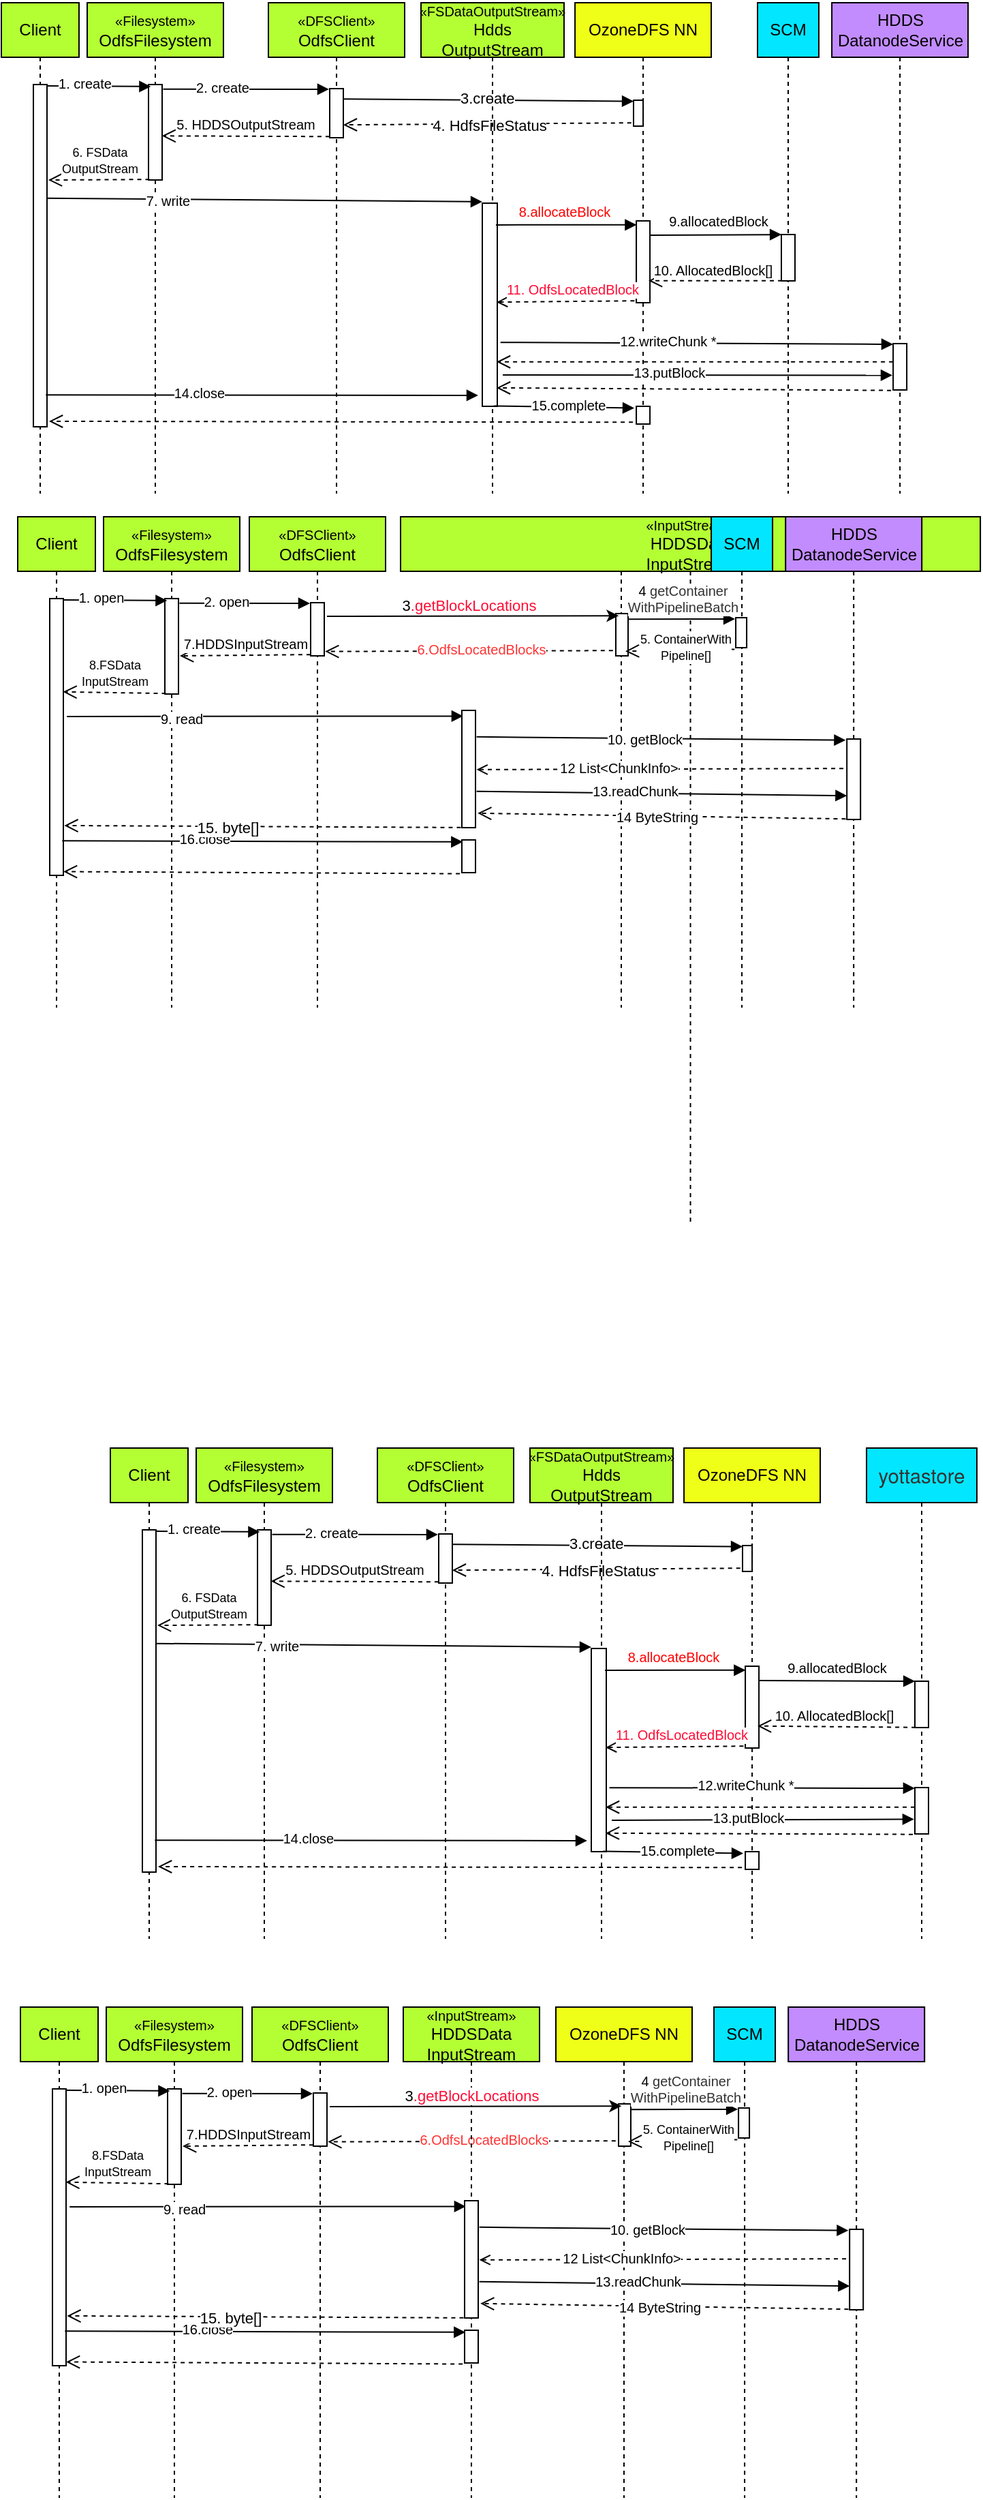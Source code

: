 <mxfile version="17.4.5" type="github">
  <diagram id="kgpKYQtTHZ0yAKxKKP6v" name="Page-1">
    <mxGraphModel dx="1186" dy="643" grid="0" gridSize="10" guides="1" tooltips="1" connect="1" arrows="1" fold="1" page="1" pageScale="1" pageWidth="850" pageHeight="1100" math="0" shadow="0">
      <root>
        <mxCell id="0" />
        <mxCell id="1" parent="0" />
        <mxCell id="V2jBRoaLE6hbE3GdVKUT-1" value="&lt;span style=&quot;font-size: 10px&quot;&gt;«DFSClient»&lt;br&gt;&lt;/span&gt;OdfsClient" style="shape=umlLifeline;perimeter=lifelinePerimeter;whiteSpace=wrap;html=1;container=1;collapsible=0;recursiveResize=0;outlineConnect=0;fillColor=#B4FF33;" parent="1" vertex="1">
          <mxGeometry x="232" y="7" width="100" height="360" as="geometry" />
        </mxCell>
        <mxCell id="V2jBRoaLE6hbE3GdVKUT-22" value="" style="html=1;points=[];perimeter=orthogonalPerimeter;" parent="V2jBRoaLE6hbE3GdVKUT-1" vertex="1">
          <mxGeometry x="45" y="63" width="10" height="36" as="geometry" />
        </mxCell>
        <mxCell id="V2jBRoaLE6hbE3GdVKUT-2" value="Client" style="shape=umlLifeline;perimeter=lifelinePerimeter;whiteSpace=wrap;html=1;container=1;collapsible=0;recursiveResize=0;outlineConnect=0;fillColor=#B4FF33;" parent="1" vertex="1">
          <mxGeometry x="36" y="7" width="57" height="360" as="geometry" />
        </mxCell>
        <mxCell id="V2jBRoaLE6hbE3GdVKUT-7" value="" style="html=1;points=[];perimeter=orthogonalPerimeter;" parent="V2jBRoaLE6hbE3GdVKUT-2" vertex="1">
          <mxGeometry x="23.5" y="60" width="10" height="251" as="geometry" />
        </mxCell>
        <mxCell id="V2jBRoaLE6hbE3GdVKUT-3" value="&lt;span style=&quot;font-size: 10px&quot;&gt;«Filesystem»&lt;br&gt;&lt;/span&gt;OdfsFilesystem" style="shape=umlLifeline;perimeter=lifelinePerimeter;whiteSpace=wrap;html=1;container=1;collapsible=0;recursiveResize=0;outlineConnect=0;fillColor=#B4FF33;" parent="1" vertex="1">
          <mxGeometry x="99" y="7" width="100" height="360" as="geometry" />
        </mxCell>
        <mxCell id="V2jBRoaLE6hbE3GdVKUT-8" value="" style="html=1;points=[];perimeter=orthogonalPerimeter;" parent="V2jBRoaLE6hbE3GdVKUT-3" vertex="1">
          <mxGeometry x="45" y="60" width="10" height="70" as="geometry" />
        </mxCell>
        <mxCell id="V2jBRoaLE6hbE3GdVKUT-23" value="OzoneDFS NN" style="shape=umlLifeline;perimeter=lifelinePerimeter;whiteSpace=wrap;html=1;container=1;collapsible=0;recursiveResize=0;outlineConnect=0;fillColor=#F0FF17;" parent="1" vertex="1">
          <mxGeometry x="457.04" y="7" width="100" height="360" as="geometry" />
        </mxCell>
        <mxCell id="V2jBRoaLE6hbE3GdVKUT-24" value="" style="html=1;points=[];perimeter=orthogonalPerimeter;" parent="V2jBRoaLE6hbE3GdVKUT-23" vertex="1">
          <mxGeometry x="42.96" y="71.5" width="7.04" height="19" as="geometry" />
        </mxCell>
        <mxCell id="V2jBRoaLE6hbE3GdVKUT-55" value="" style="html=1;points=[];perimeter=orthogonalPerimeter;" parent="V2jBRoaLE6hbE3GdVKUT-23" vertex="1">
          <mxGeometry x="45" y="160" width="10" height="60" as="geometry" />
        </mxCell>
        <mxCell id="V2jBRoaLE6hbE3GdVKUT-80" value="" style="html=1;points=[];perimeter=orthogonalPerimeter;" parent="V2jBRoaLE6hbE3GdVKUT-23" vertex="1">
          <mxGeometry x="45" y="296" width="10" height="13" as="geometry" />
        </mxCell>
        <mxCell id="V2jBRoaLE6hbE3GdVKUT-25" value="3.create" style="endArrow=block;endFill=1;html=1;align=left;verticalAlign=top;exitX=1.005;exitY=0.212;exitDx=0;exitDy=0;exitPerimeter=0;entryX=0.005;entryY=0.041;entryDx=0;entryDy=0;entryPerimeter=0;" parent="1" source="V2jBRoaLE6hbE3GdVKUT-22" target="V2jBRoaLE6hbE3GdVKUT-24" edge="1">
          <mxGeometry x="0.023" y="29" relative="1" as="geometry">
            <mxPoint x="292" y="87" as="sourcePoint" />
            <mxPoint x="452" y="87" as="targetPoint" />
            <mxPoint x="-25" y="15" as="offset" />
          </mxGeometry>
        </mxCell>
        <mxCell id="V2jBRoaLE6hbE3GdVKUT-27" value="4. HdfsFileStatus" style="html=1;verticalAlign=bottom;endArrow=open;dashed=1;endSize=8;entryX=0.995;entryY=0.738;entryDx=0;entryDy=0;entryPerimeter=0;exitX=-0.233;exitY=0.875;exitDx=0;exitDy=0;exitPerimeter=0;" parent="1" source="V2jBRoaLE6hbE3GdVKUT-24" target="V2jBRoaLE6hbE3GdVKUT-22" edge="1">
          <mxGeometry x="-0.018" y="10" relative="1" as="geometry">
            <mxPoint x="405" y="87" as="sourcePoint" />
            <mxPoint x="292" y="117" as="targetPoint" />
            <mxPoint as="offset" />
          </mxGeometry>
        </mxCell>
        <mxCell id="V2jBRoaLE6hbE3GdVKUT-38" value="&lt;font style=&quot;font-size: 9px&quot;&gt;6. FSData&lt;br&gt;OutputStream&lt;/font&gt;" style="html=1;verticalAlign=bottom;endArrow=open;dashed=1;endSize=8;fontSize=10;exitX=0.076;exitY=0.994;exitDx=0;exitDy=0;exitPerimeter=0;entryX=1.098;entryY=0.279;entryDx=0;entryDy=0;entryPerimeter=0;" parent="1" source="V2jBRoaLE6hbE3GdVKUT-8" target="V2jBRoaLE6hbE3GdVKUT-7" edge="1">
          <mxGeometry relative="1" as="geometry">
            <mxPoint x="145" y="135" as="sourcePoint" />
            <mxPoint x="102" y="137" as="targetPoint" />
          </mxGeometry>
        </mxCell>
        <mxCell id="V2jBRoaLE6hbE3GdVKUT-39" value="" style="endArrow=block;startArrow=none;endFill=1;startFill=0;html=1;fontSize=10;entryX=-0.273;entryY=0.946;entryDx=0;entryDy=0;entryPerimeter=0;exitX=0.917;exitY=0.823;exitDx=0;exitDy=0;exitPerimeter=0;" parent="1" target="V2jBRoaLE6hbE3GdVKUT-50" edge="1">
          <mxGeometry width="160" relative="1" as="geometry">
            <mxPoint x="68.67" y="294.67" as="sourcePoint" />
            <mxPoint x="576" y="306" as="targetPoint" />
          </mxGeometry>
        </mxCell>
        <mxCell id="V2jBRoaLE6hbE3GdVKUT-75" value="14.close" style="edgeLabel;html=1;align=center;verticalAlign=middle;resizable=0;points=[];fontSize=10;" parent="V2jBRoaLE6hbE3GdVKUT-39" vertex="1" connectable="0">
          <mxGeometry x="-0.292" y="2" relative="1" as="geometry">
            <mxPoint as="offset" />
          </mxGeometry>
        </mxCell>
        <mxCell id="V2jBRoaLE6hbE3GdVKUT-40" value="" style="endArrow=block;startArrow=none;endFill=1;startFill=0;html=1;fontSize=10;entryX=0;entryY=-0.007;entryDx=0;entryDy=0;entryPerimeter=0;exitX=1.002;exitY=0.332;exitDx=0;exitDy=0;exitPerimeter=0;" parent="1" source="V2jBRoaLE6hbE3GdVKUT-7" target="V2jBRoaLE6hbE3GdVKUT-50" edge="1">
          <mxGeometry width="160" relative="1" as="geometry">
            <mxPoint x="72" y="146.19" as="sourcePoint" />
            <mxPoint x="116" y="146" as="targetPoint" />
          </mxGeometry>
        </mxCell>
        <mxCell id="V2jBRoaLE6hbE3GdVKUT-41" value="7. write" style="edgeLabel;html=1;align=center;verticalAlign=middle;resizable=0;points=[];fontSize=10;" parent="V2jBRoaLE6hbE3GdVKUT-40" vertex="1" connectable="0">
          <mxGeometry x="-0.685" y="-1" relative="1" as="geometry">
            <mxPoint x="37.34" y="-0.17" as="offset" />
          </mxGeometry>
        </mxCell>
        <mxCell id="V2jBRoaLE6hbE3GdVKUT-49" value="&lt;span style=&quot;font-size: 10px&quot;&gt;«FSDataOutputStream»&lt;br&gt;&lt;/span&gt;Hdds&lt;br&gt;OutputStream" style="shape=umlLifeline;perimeter=lifelinePerimeter;whiteSpace=wrap;html=1;container=1;collapsible=0;recursiveResize=0;outlineConnect=0;fillColor=#B4FF33;" parent="1" vertex="1">
          <mxGeometry x="344" y="7" width="105" height="360" as="geometry" />
        </mxCell>
        <mxCell id="V2jBRoaLE6hbE3GdVKUT-50" value="" style="html=1;points=[];perimeter=orthogonalPerimeter;" parent="V2jBRoaLE6hbE3GdVKUT-49" vertex="1">
          <mxGeometry x="45" y="147" width="11" height="149" as="geometry" />
        </mxCell>
        <mxCell id="V2jBRoaLE6hbE3GdVKUT-56" value="" style="edgeStyle=none;rounded=0;orthogonalLoop=1;jettySize=auto;html=1;startArrow=none;startFill=0;endArrow=block;endFill=1;fontSize=10;entryX=0.018;entryY=0.048;entryDx=0;entryDy=0;entryPerimeter=0;exitX=0.909;exitY=0.107;exitDx=0;exitDy=0;exitPerimeter=0;" parent="1" source="V2jBRoaLE6hbE3GdVKUT-50" target="V2jBRoaLE6hbE3GdVKUT-55" edge="1">
          <mxGeometry relative="1" as="geometry">
            <mxPoint x="403" y="182" as="sourcePoint" />
            <mxPoint x="498" y="191" as="targetPoint" />
          </mxGeometry>
        </mxCell>
        <mxCell id="V2jBRoaLE6hbE3GdVKUT-57" value="&lt;font color=&quot;#ff0000&quot;&gt;8.allocateBlock&lt;/font&gt;" style="edgeLabel;html=1;align=center;verticalAlign=middle;resizable=0;points=[];fontSize=10;" parent="V2jBRoaLE6hbE3GdVKUT-56" vertex="1" connectable="0">
          <mxGeometry x="-0.35" y="-2" relative="1" as="geometry">
            <mxPoint x="16.55" y="-12.17" as="offset" />
          </mxGeometry>
        </mxCell>
        <mxCell id="V2jBRoaLE6hbE3GdVKUT-58" value="SCM" style="shape=umlLifeline;perimeter=lifelinePerimeter;whiteSpace=wrap;html=1;container=1;collapsible=0;recursiveResize=0;outlineConnect=0;fillColor=#03E6FF;" parent="1" vertex="1">
          <mxGeometry x="591.0" y="7" width="45" height="360" as="geometry" />
        </mxCell>
        <mxCell id="V2jBRoaLE6hbE3GdVKUT-60" value="" style="html=1;points=[];perimeter=orthogonalPerimeter;" parent="V2jBRoaLE6hbE3GdVKUT-58" vertex="1">
          <mxGeometry x="17.5" y="170" width="10" height="34" as="geometry" />
        </mxCell>
        <mxCell id="V2jBRoaLE6hbE3GdVKUT-61" value="" style="edgeStyle=none;rounded=0;orthogonalLoop=1;jettySize=auto;html=1;startArrow=none;startFill=0;endArrow=block;endFill=1;fontSize=10;entryX=0.007;entryY=0.001;entryDx=0;entryDy=0;entryPerimeter=0;exitX=0.991;exitY=0.175;exitDx=0;exitDy=0;exitPerimeter=0;" parent="1" source="V2jBRoaLE6hbE3GdVKUT-55" target="V2jBRoaLE6hbE3GdVKUT-60" edge="1">
          <mxGeometry relative="1" as="geometry">
            <mxPoint x="584.39" y="211" as="targetPoint" />
          </mxGeometry>
        </mxCell>
        <mxCell id="V2jBRoaLE6hbE3GdVKUT-62" value="9.allocatedBlock" style="edgeLabel;html=1;align=center;verticalAlign=middle;resizable=0;points=[];fontSize=10;" parent="V2jBRoaLE6hbE3GdVKUT-61" vertex="1" connectable="0">
          <mxGeometry x="-0.197" y="2" relative="1" as="geometry">
            <mxPoint x="10.32" y="-8.32" as="offset" />
          </mxGeometry>
        </mxCell>
        <mxCell id="V2jBRoaLE6hbE3GdVKUT-63" value="10. AllocatedBlock[]" style="html=1;verticalAlign=bottom;endArrow=open;dashed=1;endSize=8;fontSize=10;exitX=0.055;exitY=0.996;exitDx=0;exitDy=0;exitPerimeter=0;entryX=0.896;entryY=0.731;entryDx=0;entryDy=0;entryPerimeter=0;" parent="1" source="V2jBRoaLE6hbE3GdVKUT-60" target="V2jBRoaLE6hbE3GdVKUT-55" edge="1">
          <mxGeometry x="0.042" y="1" relative="1" as="geometry">
            <mxPoint x="614.39" y="246" as="sourcePoint" />
            <mxPoint x="534.39" y="246" as="targetPoint" />
            <mxPoint as="offset" />
          </mxGeometry>
        </mxCell>
        <mxCell id="V2jBRoaLE6hbE3GdVKUT-65" value="" style="html=1;verticalAlign=bottom;endArrow=open;dashed=1;endSize=8;fontSize=10;entryX=0.952;entryY=0.781;entryDx=0;entryDy=0;entryPerimeter=0;" parent="1" source="V2jBRoaLE6hbE3GdVKUT-69" target="V2jBRoaLE6hbE3GdVKUT-50" edge="1">
          <mxGeometry relative="1" as="geometry">
            <mxPoint x="667" y="268" as="sourcePoint" />
            <mxPoint x="587" y="268" as="targetPoint" />
          </mxGeometry>
        </mxCell>
        <mxCell id="V2jBRoaLE6hbE3GdVKUT-66" value="" style="html=1;verticalAlign=bottom;endArrow=none;dashed=1;endSize=8;fontSize=10;startArrow=open;startFill=0;endFill=0;exitX=0.952;exitY=0.487;exitDx=0;exitDy=0;exitPerimeter=0;entryX=-0.056;entryY=0.977;entryDx=0;entryDy=0;entryPerimeter=0;" parent="1" source="V2jBRoaLE6hbE3GdVKUT-50" target="V2jBRoaLE6hbE3GdVKUT-55" edge="1">
          <mxGeometry relative="1" as="geometry">
            <mxPoint x="429.45" y="253" as="sourcePoint" />
            <mxPoint x="502" y="219" as="targetPoint" />
          </mxGeometry>
        </mxCell>
        <mxCell id="V2jBRoaLE6hbE3GdVKUT-67" value="&lt;font color=&quot;#ff0d35&quot;&gt;11. OdfsLocatedBlock&lt;/font&gt;" style="edgeLabel;html=1;align=center;verticalAlign=middle;resizable=0;points=[];fontSize=10;" parent="V2jBRoaLE6hbE3GdVKUT-66" vertex="1" connectable="0">
          <mxGeometry x="0.044" y="-1" relative="1" as="geometry">
            <mxPoint x="1.76" y="-10.48" as="offset" />
          </mxGeometry>
        </mxCell>
        <mxCell id="V2jBRoaLE6hbE3GdVKUT-68" value="HDDS DatanodeService" style="shape=umlLifeline;perimeter=lifelinePerimeter;whiteSpace=wrap;html=1;container=1;collapsible=0;recursiveResize=0;outlineConnect=0;fillColor=#C28CFF;" parent="1" vertex="1">
          <mxGeometry x="645.55" y="7" width="100" height="360" as="geometry" />
        </mxCell>
        <mxCell id="V2jBRoaLE6hbE3GdVKUT-69" value="" style="html=1;points=[];perimeter=orthogonalPerimeter;" parent="V2jBRoaLE6hbE3GdVKUT-68" vertex="1">
          <mxGeometry x="45" y="250" width="10" height="34" as="geometry" />
        </mxCell>
        <mxCell id="V2jBRoaLE6hbE3GdVKUT-70" value="" style="endArrow=block;startArrow=none;endFill=1;startFill=0;html=1;fontSize=10;exitX=1.212;exitY=0.685;exitDx=0;exitDy=0;exitPerimeter=0;entryX=-0.007;entryY=0.015;entryDx=0;entryDy=0;entryPerimeter=0;" parent="1" source="V2jBRoaLE6hbE3GdVKUT-50" target="V2jBRoaLE6hbE3GdVKUT-69" edge="1">
          <mxGeometry width="160" relative="1" as="geometry">
            <mxPoint x="406.0" y="256" as="sourcePoint" />
            <mxPoint x="621" y="248" as="targetPoint" />
          </mxGeometry>
        </mxCell>
        <mxCell id="V2jBRoaLE6hbE3GdVKUT-71" value="12.writeChunk *" style="edgeLabel;html=1;align=center;verticalAlign=middle;resizable=0;points=[];fontSize=10;" parent="V2jBRoaLE6hbE3GdVKUT-70" vertex="1" connectable="0">
          <mxGeometry x="-0.311" y="2" relative="1" as="geometry">
            <mxPoint x="22.89" as="offset" />
          </mxGeometry>
        </mxCell>
        <mxCell id="V2jBRoaLE6hbE3GdVKUT-72" value="" style="endArrow=block;startArrow=none;endFill=1;startFill=0;html=1;fontSize=10;entryX=-0.055;entryY=0.683;entryDx=0;entryDy=0;entryPerimeter=0;" parent="1" target="V2jBRoaLE6hbE3GdVKUT-69" edge="1">
          <mxGeometry width="160" relative="1" as="geometry">
            <mxPoint x="404" y="280" as="sourcePoint" />
            <mxPoint x="506" y="265" as="targetPoint" />
          </mxGeometry>
        </mxCell>
        <mxCell id="V2jBRoaLE6hbE3GdVKUT-73" value="13.putBlock" style="edgeLabel;html=1;align=center;verticalAlign=middle;resizable=0;points=[];fontSize=10;" parent="V2jBRoaLE6hbE3GdVKUT-72" vertex="1" connectable="0">
          <mxGeometry x="-0.311" y="2" relative="1" as="geometry">
            <mxPoint x="22.89" as="offset" />
          </mxGeometry>
        </mxCell>
        <mxCell id="V2jBRoaLE6hbE3GdVKUT-81" value="" style="endArrow=block;startArrow=none;endFill=1;startFill=0;html=1;fontSize=10;entryX=-0.152;entryY=0.097;entryDx=0;entryDy=0;entryPerimeter=0;exitX=0.779;exitY=0.998;exitDx=0;exitDy=0;exitPerimeter=0;" parent="1" source="V2jBRoaLE6hbE3GdVKUT-50" target="V2jBRoaLE6hbE3GdVKUT-80" edge="1">
          <mxGeometry width="160" relative="1" as="geometry">
            <mxPoint x="401" y="300" as="sourcePoint" />
            <mxPoint x="784.39" y="426" as="targetPoint" />
          </mxGeometry>
        </mxCell>
        <mxCell id="V2jBRoaLE6hbE3GdVKUT-82" value="15.complete" style="edgeLabel;html=1;align=center;verticalAlign=middle;resizable=0;points=[];fontSize=10;" parent="V2jBRoaLE6hbE3GdVKUT-81" vertex="1" connectable="0">
          <mxGeometry x="-0.292" y="2" relative="1" as="geometry">
            <mxPoint x="18" as="offset" />
          </mxGeometry>
        </mxCell>
        <mxCell id="V2jBRoaLE6hbE3GdVKUT-83" value="&lt;font size=&quot;1&quot;&gt;5. HDDSOutputStream&lt;/font&gt;" style="html=1;verticalAlign=bottom;endArrow=open;dashed=1;endSize=8;fontSize=10;exitX=-0.005;exitY=0.976;exitDx=0;exitDy=0;exitPerimeter=0;entryX=0.981;entryY=0.538;entryDx=0;entryDy=0;entryPerimeter=0;" parent="1" source="V2jBRoaLE6hbE3GdVKUT-22" target="V2jBRoaLE6hbE3GdVKUT-8" edge="1">
          <mxGeometry relative="1" as="geometry">
            <mxPoint x="236" y="117" as="sourcePoint" />
            <mxPoint x="154" y="113" as="targetPoint" />
          </mxGeometry>
        </mxCell>
        <mxCell id="V2jBRoaLE6hbE3GdVKUT-86" value="" style="endArrow=block;startArrow=none;endFill=1;startFill=0;html=1;fontSize=10;exitX=1.076;exitY=0.048;exitDx=0;exitDy=0;exitPerimeter=0;entryX=-0.052;entryY=0.013;entryDx=0;entryDy=0;entryPerimeter=0;" parent="1" source="V2jBRoaLE6hbE3GdVKUT-8" target="V2jBRoaLE6hbE3GdVKUT-22" edge="1">
          <mxGeometry width="160" relative="1" as="geometry">
            <mxPoint x="196.0" y="127" as="sourcePoint" />
            <mxPoint x="236" y="76" as="targetPoint" />
          </mxGeometry>
        </mxCell>
        <mxCell id="V2jBRoaLE6hbE3GdVKUT-87" value="2. create" style="edgeLabel;html=1;align=center;verticalAlign=middle;resizable=0;points=[];fontSize=10;" parent="V2jBRoaLE6hbE3GdVKUT-86" vertex="1" connectable="0">
          <mxGeometry x="-0.292" y="2" relative="1" as="geometry">
            <mxPoint as="offset" />
          </mxGeometry>
        </mxCell>
        <mxCell id="V2jBRoaLE6hbE3GdVKUT-89" value="" style="endArrow=block;startArrow=none;endFill=1;startFill=0;html=1;fontSize=10;entryX=0.171;entryY=0.021;entryDx=0;entryDy=0;entryPerimeter=0;" parent="1" target="V2jBRoaLE6hbE3GdVKUT-8" edge="1">
          <mxGeometry width="160" relative="1" as="geometry">
            <mxPoint x="70" y="68" as="sourcePoint" />
            <mxPoint x="383.05" y="81" as="targetPoint" />
          </mxGeometry>
        </mxCell>
        <mxCell id="V2jBRoaLE6hbE3GdVKUT-90" value="1. create" style="edgeLabel;html=1;align=center;verticalAlign=middle;resizable=0;points=[];fontSize=10;" parent="V2jBRoaLE6hbE3GdVKUT-89" vertex="1" connectable="0">
          <mxGeometry x="-0.292" y="2" relative="1" as="geometry">
            <mxPoint as="offset" />
          </mxGeometry>
        </mxCell>
        <mxCell id="V2jBRoaLE6hbE3GdVKUT-91" value="" style="html=1;verticalAlign=bottom;endArrow=open;dashed=1;endSize=8;fontSize=10;exitX=-0.15;exitY=1.01;exitDx=0;exitDy=0;exitPerimeter=0;entryX=0.952;entryY=0.909;entryDx=0;entryDy=0;entryPerimeter=0;" parent="1" source="V2jBRoaLE6hbE3GdVKUT-69" target="V2jBRoaLE6hbE3GdVKUT-50" edge="1">
          <mxGeometry relative="1" as="geometry">
            <mxPoint x="671.08" y="287.999" as="sourcePoint" />
            <mxPoint x="407" y="288" as="targetPoint" />
          </mxGeometry>
        </mxCell>
        <mxCell id="V2jBRoaLE6hbE3GdVKUT-93" value="" style="html=1;verticalAlign=bottom;endArrow=open;dashed=1;endSize=8;fontSize=10;exitX=-0.247;exitY=0.897;exitDx=0;exitDy=0;exitPerimeter=0;entryX=1.15;entryY=0.984;entryDx=0;entryDy=0;entryPerimeter=0;" parent="1" source="V2jBRoaLE6hbE3GdVKUT-80" target="V2jBRoaLE6hbE3GdVKUT-7" edge="1">
          <mxGeometry relative="1" as="geometry">
            <mxPoint x="572.58" y="318" as="sourcePoint" />
            <mxPoint x="304.002" y="318.021" as="targetPoint" />
          </mxGeometry>
        </mxCell>
        <mxCell id="V2jBRoaLE6hbE3GdVKUT-99" value="Client" style="shape=umlLifeline;perimeter=lifelinePerimeter;whiteSpace=wrap;html=1;container=1;collapsible=0;recursiveResize=0;outlineConnect=0;fillColor=#B4FF33;" parent="1" vertex="1">
          <mxGeometry x="48" y="384" width="57" height="360" as="geometry" />
        </mxCell>
        <mxCell id="V2jBRoaLE6hbE3GdVKUT-100" value="" style="html=1;points=[];perimeter=orthogonalPerimeter;" parent="V2jBRoaLE6hbE3GdVKUT-99" vertex="1">
          <mxGeometry x="23.5" y="60" width="10" height="203" as="geometry" />
        </mxCell>
        <mxCell id="V2jBRoaLE6hbE3GdVKUT-101" value="&lt;span style=&quot;font-size: 10px&quot;&gt;«&lt;/span&gt;&lt;span style=&quot;font-size: 10px&quot;&gt;Filesystem&lt;/span&gt;&lt;span style=&quot;font-size: 10px&quot;&gt;»&lt;br&gt;&lt;/span&gt;OdfsFilesystem" style="shape=umlLifeline;perimeter=lifelinePerimeter;whiteSpace=wrap;html=1;container=1;collapsible=0;recursiveResize=0;outlineConnect=0;fillColor=#B4FF33;" parent="1" vertex="1">
          <mxGeometry x="111" y="384" width="100" height="360" as="geometry" />
        </mxCell>
        <mxCell id="V2jBRoaLE6hbE3GdVKUT-102" value="" style="html=1;points=[];perimeter=orthogonalPerimeter;" parent="V2jBRoaLE6hbE3GdVKUT-101" vertex="1">
          <mxGeometry x="45" y="60" width="10" height="70" as="geometry" />
        </mxCell>
        <mxCell id="V2jBRoaLE6hbE3GdVKUT-103" value="OzoneDFS NN" style="shape=umlLifeline;perimeter=lifelinePerimeter;whiteSpace=wrap;html=1;container=1;collapsible=0;recursiveResize=0;outlineConnect=0;fillColor=#F0FF17;" parent="1" vertex="1">
          <mxGeometry x="441.0" y="384" width="100" height="360" as="geometry" />
        </mxCell>
        <mxCell id="V2jBRoaLE6hbE3GdVKUT-104" value="" style="html=1;points=[];perimeter=orthogonalPerimeter;" parent="V2jBRoaLE6hbE3GdVKUT-103" vertex="1">
          <mxGeometry x="46" y="71" width="9" height="31" as="geometry" />
        </mxCell>
        <mxCell id="V2jBRoaLE6hbE3GdVKUT-108" value="&lt;font style=&quot;font-size: 10px&quot;&gt;6.OdfsLocatedBlocks&lt;/font&gt;" style="html=1;verticalAlign=bottom;endArrow=open;dashed=1;endSize=8;entryX=1.062;entryY=0.918;entryDx=0;entryDy=0;entryPerimeter=0;exitX=-0.233;exitY=0.875;exitDx=0;exitDy=0;exitPerimeter=0;fillColor=#FF3333;fontColor=#FF3333;" parent="1" source="V2jBRoaLE6hbE3GdVKUT-104" target="V2jBRoaLE6hbE3GdVKUT-98" edge="1">
          <mxGeometry x="-0.081" y="8" relative="1" as="geometry">
            <mxPoint x="391" y="464" as="sourcePoint" />
            <mxPoint x="278" y="494" as="targetPoint" />
            <mxPoint as="offset" />
          </mxGeometry>
        </mxCell>
        <mxCell id="V2jBRoaLE6hbE3GdVKUT-109" value="&lt;font style=&quot;font-size: 9px&quot;&gt;8.FSData&lt;br&gt;InputStream&lt;/font&gt;" style="html=1;verticalAlign=bottom;endArrow=open;dashed=1;endSize=8;fontSize=10;exitX=0.076;exitY=0.994;exitDx=0;exitDy=0;exitPerimeter=0;entryX=0.974;entryY=0.337;entryDx=0;entryDy=0;entryPerimeter=0;" parent="1" source="V2jBRoaLE6hbE3GdVKUT-102" target="V2jBRoaLE6hbE3GdVKUT-100" edge="1">
          <mxGeometry relative="1" as="geometry">
            <mxPoint x="157" y="512" as="sourcePoint" />
            <mxPoint x="94" y="514" as="targetPoint" />
          </mxGeometry>
        </mxCell>
        <mxCell id="V2jBRoaLE6hbE3GdVKUT-110" value="" style="endArrow=block;startArrow=none;endFill=1;startFill=0;html=1;fontSize=10;exitX=0.917;exitY=0.823;exitDx=0;exitDy=0;exitPerimeter=0;entryX=0.067;entryY=0.06;entryDx=0;entryDy=0;entryPerimeter=0;" parent="1" target="V2jBRoaLE6hbE3GdVKUT-116" edge="1">
          <mxGeometry width="160" relative="1" as="geometry">
            <mxPoint x="80.67" y="621.67" as="sourcePoint" />
            <mxPoint x="588" y="633" as="targetPoint" />
          </mxGeometry>
        </mxCell>
        <mxCell id="V2jBRoaLE6hbE3GdVKUT-111" value="16.close" style="edgeLabel;html=1;align=center;verticalAlign=middle;resizable=0;points=[];fontSize=10;" parent="V2jBRoaLE6hbE3GdVKUT-110" vertex="1" connectable="0">
          <mxGeometry x="-0.292" y="2" relative="1" as="geometry">
            <mxPoint as="offset" />
          </mxGeometry>
        </mxCell>
        <mxCell id="V2jBRoaLE6hbE3GdVKUT-112" value="" style="endArrow=block;startArrow=none;endFill=1;startFill=0;html=1;fontSize=10;entryX=0.095;entryY=0.049;entryDx=0;entryDy=0;entryPerimeter=0;exitX=1.26;exitY=0.426;exitDx=0;exitDy=0;exitPerimeter=0;" parent="1" source="V2jBRoaLE6hbE3GdVKUT-100" target="V2jBRoaLE6hbE3GdVKUT-115" edge="1">
          <mxGeometry width="160" relative="1" as="geometry">
            <mxPoint x="84" y="523.19" as="sourcePoint" />
            <mxPoint x="128" y="523" as="targetPoint" />
          </mxGeometry>
        </mxCell>
        <mxCell id="V2jBRoaLE6hbE3GdVKUT-113" value="9. read" style="edgeLabel;html=1;align=center;verticalAlign=middle;resizable=0;points=[];fontSize=10;" parent="V2jBRoaLE6hbE3GdVKUT-112" vertex="1" connectable="0">
          <mxGeometry x="-0.685" y="-1" relative="1" as="geometry">
            <mxPoint x="37.34" y="-0.17" as="offset" />
          </mxGeometry>
        </mxCell>
        <mxCell id="V2jBRoaLE6hbE3GdVKUT-114" value="&lt;span style=&quot;font-size: 10px&quot;&gt;«InputStream»&lt;br&gt;&lt;/span&gt;HDDSData&lt;br&gt;InputStream" style="shape=umlLifeline;perimeter=lifelinePerimeter;whiteSpace=wrap;html=1;container=1;collapsible=0;recursiveResize=0;outlineConnect=0;fillColor=#B4FF33;" parent="1" vertex="1">
          <mxGeometry x="329.0" y="384" width="425.55" height="518" as="geometry" />
        </mxCell>
        <mxCell id="V2jBRoaLE6hbE3GdVKUT-115" value="" style="html=1;points=[];perimeter=orthogonalPerimeter;" parent="V2jBRoaLE6hbE3GdVKUT-114" vertex="1">
          <mxGeometry x="45" y="142" width="10" height="86" as="geometry" />
        </mxCell>
        <mxCell id="V2jBRoaLE6hbE3GdVKUT-116" value="" style="html=1;points=[];perimeter=orthogonalPerimeter;" parent="V2jBRoaLE6hbE3GdVKUT-114" vertex="1">
          <mxGeometry x="45" y="237" width="10" height="24" as="geometry" />
        </mxCell>
        <mxCell id="V2jBRoaLE6hbE3GdVKUT-121" value="" style="edgeStyle=none;rounded=0;orthogonalLoop=1;jettySize=auto;html=1;startArrow=none;startFill=0;endArrow=block;endFill=1;fontSize=10;entryX=-0.084;entryY=0.014;entryDx=0;entryDy=0;entryPerimeter=0;exitX=1.08;exitY=0.226;exitDx=0;exitDy=0;exitPerimeter=0;" parent="1" source="V2jBRoaLE6hbE3GdVKUT-115" target="V2jBRoaLE6hbE3GdVKUT-132" edge="1">
          <mxGeometry relative="1" as="geometry">
            <mxPoint x="491.999" y="543.091" as="sourcePoint" />
            <mxPoint x="593.22" y="546.88" as="targetPoint" />
          </mxGeometry>
        </mxCell>
        <mxCell id="V2jBRoaLE6hbE3GdVKUT-157" value="10. getBlock" style="edgeLabel;html=1;align=center;verticalAlign=middle;resizable=0;points=[];fontSize=10;" parent="V2jBRoaLE6hbE3GdVKUT-121" vertex="1" connectable="0">
          <mxGeometry x="-0.095" relative="1" as="geometry">
            <mxPoint as="offset" />
          </mxGeometry>
        </mxCell>
        <mxCell id="V2jBRoaLE6hbE3GdVKUT-123" value="SCM" style="shape=umlLifeline;perimeter=lifelinePerimeter;whiteSpace=wrap;html=1;container=1;collapsible=0;recursiveResize=0;outlineConnect=0;fillColor=#03E6FF;" parent="1" vertex="1">
          <mxGeometry x="557.04" y="384" width="45" height="360" as="geometry" />
        </mxCell>
        <mxCell id="V2jBRoaLE6hbE3GdVKUT-149" value="" style="html=1;points=[];perimeter=orthogonalPerimeter;" parent="V2jBRoaLE6hbE3GdVKUT-123" vertex="1">
          <mxGeometry x="18" y="74" width="8" height="22" as="geometry" />
        </mxCell>
        <mxCell id="V2jBRoaLE6hbE3GdVKUT-128" value="" style="html=1;verticalAlign=bottom;endArrow=open;dashed=1;endSize=8;fontSize=10;exitX=-0.084;exitY=0.993;exitDx=0;exitDy=0;exitPerimeter=0;entryX=1.16;entryY=0.877;entryDx=0;entryDy=0;entryPerimeter=0;" parent="1" source="V2jBRoaLE6hbE3GdVKUT-132" target="V2jBRoaLE6hbE3GdVKUT-115" edge="1">
          <mxGeometry relative="1" as="geometry">
            <mxPoint x="758" y="645" as="sourcePoint" />
            <mxPoint x="494.1" y="602.416" as="targetPoint" />
          </mxGeometry>
        </mxCell>
        <mxCell id="V2jBRoaLE6hbE3GdVKUT-165" value="&lt;font color=&quot;#000000&quot;&gt;14 ByteString&lt;/font&gt;" style="edgeLabel;html=1;align=center;verticalAlign=middle;resizable=0;points=[];fontSize=10;fontColor=#FF3333;" parent="V2jBRoaLE6hbE3GdVKUT-128" vertex="1" connectable="0">
          <mxGeometry x="0.032" relative="1" as="geometry">
            <mxPoint as="offset" />
          </mxGeometry>
        </mxCell>
        <mxCell id="V2jBRoaLE6hbE3GdVKUT-129" value="" style="html=1;verticalAlign=bottom;endArrow=none;dashed=1;endSize=8;fontSize=10;startArrow=open;startFill=0;endFill=0;exitX=1.08;exitY=0.505;exitDx=0;exitDy=0;exitPerimeter=0;entryX=-0.036;entryY=0.366;entryDx=0;entryDy=0;entryPerimeter=0;" parent="1" source="V2jBRoaLE6hbE3GdVKUT-115" target="V2jBRoaLE6hbE3GdVKUT-132" edge="1">
          <mxGeometry relative="1" as="geometry">
            <mxPoint x="492.67" y="567.16" as="sourcePoint" />
            <mxPoint x="592.48" y="602.62" as="targetPoint" />
          </mxGeometry>
        </mxCell>
        <mxCell id="V2jBRoaLE6hbE3GdVKUT-163" value="&lt;font color=&quot;#000000&quot;&gt;12 List&amp;lt;ChunkInfo&amp;gt;&lt;/font&gt;" style="edgeLabel;html=1;align=center;verticalAlign=middle;resizable=0;points=[];fontSize=10;fontColor=#FF3333;" parent="V2jBRoaLE6hbE3GdVKUT-129" vertex="1" connectable="0">
          <mxGeometry x="0.06" y="1" relative="1" as="geometry">
            <mxPoint x="-40" as="offset" />
          </mxGeometry>
        </mxCell>
        <mxCell id="V2jBRoaLE6hbE3GdVKUT-131" value="HDDS DatanodeService" style="shape=umlLifeline;perimeter=lifelinePerimeter;whiteSpace=wrap;html=1;container=1;collapsible=0;recursiveResize=0;outlineConnect=0;fillColor=#C28CFF;" parent="1" vertex="1">
          <mxGeometry x="611.59" y="384" width="100" height="360" as="geometry" />
        </mxCell>
        <mxCell id="V2jBRoaLE6hbE3GdVKUT-132" value="" style="html=1;points=[];perimeter=orthogonalPerimeter;" parent="V2jBRoaLE6hbE3GdVKUT-131" vertex="1">
          <mxGeometry x="45" y="163" width="10" height="59" as="geometry" />
        </mxCell>
        <mxCell id="V2jBRoaLE6hbE3GdVKUT-135" value="" style="endArrow=block;startArrow=none;endFill=1;startFill=0;html=1;fontSize=10;exitX=1.08;exitY=0.691;exitDx=0;exitDy=0;exitPerimeter=0;entryX=0.012;entryY=0.705;entryDx=0;entryDy=0;entryPerimeter=0;" parent="1" source="V2jBRoaLE6hbE3GdVKUT-115" target="V2jBRoaLE6hbE3GdVKUT-132" edge="1">
          <mxGeometry width="160" relative="1" as="geometry">
            <mxPoint x="493.616" y="585.805" as="sourcePoint" />
            <mxPoint x="760" y="586" as="targetPoint" />
          </mxGeometry>
        </mxCell>
        <mxCell id="V2jBRoaLE6hbE3GdVKUT-136" value="13.readChunk" style="edgeLabel;html=1;align=center;verticalAlign=middle;resizable=0;points=[];fontSize=10;" parent="V2jBRoaLE6hbE3GdVKUT-135" vertex="1" connectable="0">
          <mxGeometry x="-0.311" y="2" relative="1" as="geometry">
            <mxPoint x="22.89" as="offset" />
          </mxGeometry>
        </mxCell>
        <mxCell id="V2jBRoaLE6hbE3GdVKUT-141" value="&lt;span style=&quot;font-size: x-small&quot;&gt;7.HDDSInputStream&lt;/span&gt;" style="html=1;verticalAlign=bottom;endArrow=open;dashed=1;endSize=8;fontSize=10;exitX=-0.005;exitY=0.976;exitDx=0;exitDy=0;exitPerimeter=0;entryX=1.1;entryY=0.6;entryDx=0;entryDy=0;entryPerimeter=0;" parent="1" source="V2jBRoaLE6hbE3GdVKUT-98" target="V2jBRoaLE6hbE3GdVKUT-102" edge="1">
          <mxGeometry relative="1" as="geometry">
            <mxPoint x="248" y="494" as="sourcePoint" />
            <mxPoint x="166" y="490" as="targetPoint" />
          </mxGeometry>
        </mxCell>
        <mxCell id="V2jBRoaLE6hbE3GdVKUT-142" value="" style="endArrow=block;startArrow=none;endFill=1;startFill=0;html=1;fontSize=10;exitX=1.076;exitY=0.048;exitDx=0;exitDy=0;exitPerimeter=0;entryX=-0.052;entryY=0.013;entryDx=0;entryDy=0;entryPerimeter=0;" parent="1" source="V2jBRoaLE6hbE3GdVKUT-102" target="V2jBRoaLE6hbE3GdVKUT-98" edge="1">
          <mxGeometry width="160" relative="1" as="geometry">
            <mxPoint x="208.0" y="504" as="sourcePoint" />
            <mxPoint x="248" y="453" as="targetPoint" />
          </mxGeometry>
        </mxCell>
        <mxCell id="V2jBRoaLE6hbE3GdVKUT-143" value="2. open" style="edgeLabel;html=1;align=center;verticalAlign=middle;resizable=0;points=[];fontSize=10;" parent="V2jBRoaLE6hbE3GdVKUT-142" vertex="1" connectable="0">
          <mxGeometry x="-0.292" y="2" relative="1" as="geometry">
            <mxPoint as="offset" />
          </mxGeometry>
        </mxCell>
        <mxCell id="V2jBRoaLE6hbE3GdVKUT-144" value="" style="endArrow=block;startArrow=none;endFill=1;startFill=0;html=1;fontSize=10;entryX=0.171;entryY=0.021;entryDx=0;entryDy=0;entryPerimeter=0;" parent="1" target="V2jBRoaLE6hbE3GdVKUT-102" edge="1">
          <mxGeometry width="160" relative="1" as="geometry">
            <mxPoint x="82" y="445" as="sourcePoint" />
            <mxPoint x="395.05" y="458" as="targetPoint" />
          </mxGeometry>
        </mxCell>
        <mxCell id="V2jBRoaLE6hbE3GdVKUT-145" value="1. open" style="edgeLabel;html=1;align=center;verticalAlign=middle;resizable=0;points=[];fontSize=10;" parent="V2jBRoaLE6hbE3GdVKUT-144" vertex="1" connectable="0">
          <mxGeometry x="-0.292" y="2" relative="1" as="geometry">
            <mxPoint as="offset" />
          </mxGeometry>
        </mxCell>
        <mxCell id="V2jBRoaLE6hbE3GdVKUT-148" value="" style="html=1;verticalAlign=bottom;endArrow=open;dashed=1;endSize=8;fontSize=10;exitX=-0.143;exitY=1.032;exitDx=0;exitDy=0;exitPerimeter=0;entryX=1.002;entryY=0.997;entryDx=0;entryDy=0;entryPerimeter=0;" parent="1" source="V2jBRoaLE6hbE3GdVKUT-116" edge="1">
          <mxGeometry relative="1" as="geometry">
            <mxPoint x="369.58" y="647" as="sourcePoint" />
            <mxPoint x="81.52" y="644.247" as="targetPoint" />
          </mxGeometry>
        </mxCell>
        <mxCell id="V2jBRoaLE6hbE3GdVKUT-152" value="" style="endArrow=block;startArrow=none;endFill=1;startFill=0;html=1;fontSize=10;exitX=1.011;exitY=0.132;exitDx=0;exitDy=0;exitPerimeter=0;entryX=-0.06;entryY=0.045;entryDx=0;entryDy=0;entryPerimeter=0;" parent="1" source="V2jBRoaLE6hbE3GdVKUT-104" target="V2jBRoaLE6hbE3GdVKUT-149" edge="1">
          <mxGeometry width="160" relative="1" as="geometry">
            <mxPoint x="412.0" y="794" as="sourcePoint" />
            <mxPoint x="686" y="494" as="targetPoint" />
          </mxGeometry>
        </mxCell>
        <mxCell id="V2jBRoaLE6hbE3GdVKUT-153" value="&lt;font style=&quot;font-size: 10px&quot;&gt;4&amp;nbsp;&lt;span style=&quot;background-color: transparent ; color: rgb(51 , 51 , 51) ; letter-spacing: 0pt ; text-align: left&quot;&gt;getContainer&lt;br&gt;WithPipelineBatch&lt;/span&gt;&lt;br&gt;&lt;/font&gt;" style="edgeLabel;html=1;align=center;verticalAlign=middle;resizable=0;points=[];fontSize=10;" parent="V2jBRoaLE6hbE3GdVKUT-152" vertex="1" connectable="0">
          <mxGeometry x="-0.292" y="2" relative="1" as="geometry">
            <mxPoint x="11.24" y="-13.06" as="offset" />
          </mxGeometry>
        </mxCell>
        <mxCell id="V2jBRoaLE6hbE3GdVKUT-154" value="" style="html=1;verticalAlign=bottom;endArrow=open;dashed=1;endSize=8;fontSize=10;entryX=0.778;entryY=0.891;entryDx=0;entryDy=0;entryPerimeter=0;exitX=-0.111;exitY=1.054;exitDx=0;exitDy=0;exitPerimeter=0;" parent="1" source="V2jBRoaLE6hbE3GdVKUT-149" target="V2jBRoaLE6hbE3GdVKUT-104" edge="1">
          <mxGeometry relative="1" as="geometry">
            <mxPoint x="687" y="519" as="sourcePoint" />
            <mxPoint x="502.002" y="829.021" as="targetPoint" />
          </mxGeometry>
        </mxCell>
        <mxCell id="V2jBRoaLE6hbE3GdVKUT-155" value="&lt;font style=&quot;font-size: 9px&quot;&gt;5. ContainerWith&lt;br&gt;Pipeline[]&lt;/font&gt;" style="edgeLabel;html=1;align=center;verticalAlign=middle;resizable=0;points=[];fontSize=10;" parent="V2jBRoaLE6hbE3GdVKUT-154" vertex="1" connectable="0">
          <mxGeometry x="0.15" y="2" relative="1" as="geometry">
            <mxPoint x="9.56" y="-5.02" as="offset" />
          </mxGeometry>
        </mxCell>
        <mxCell id="V2jBRoaLE6hbE3GdVKUT-161" value="" style="html=1;verticalAlign=bottom;endArrow=open;dashed=1;endSize=8;fontSize=10;exitX=-0.076;exitY=0.999;exitDx=0;exitDy=0;exitPerimeter=0;entryX=1.069;entryY=0.82;entryDx=0;entryDy=0;entryPerimeter=0;" parent="1" source="V2jBRoaLE6hbE3GdVKUT-115" target="V2jBRoaLE6hbE3GdVKUT-100" edge="1">
          <mxGeometry relative="1" as="geometry">
            <mxPoint x="462.58" y="777" as="sourcePoint" />
            <mxPoint x="194.002" y="777.021" as="targetPoint" />
          </mxGeometry>
        </mxCell>
        <mxCell id="g2u95KJulRgM4K9DnwRV-3" value="15. byte[]" style="edgeLabel;html=1;align=center;verticalAlign=middle;resizable=0;points=[];" parent="V2jBRoaLE6hbE3GdVKUT-161" vertex="1" connectable="0">
          <mxGeometry x="0.178" y="1" relative="1" as="geometry">
            <mxPoint as="offset" />
          </mxGeometry>
        </mxCell>
        <mxCell id="foOtylX5poyxXtp90a1M-1" style="rounded=0;orthogonalLoop=1;jettySize=auto;html=1;entryX=0.244;entryY=0.052;entryDx=0;entryDy=0;entryPerimeter=0;" parent="1" target="V2jBRoaLE6hbE3GdVKUT-104" edge="1">
          <mxGeometry relative="1" as="geometry">
            <mxPoint x="275" y="457" as="sourcePoint" />
          </mxGeometry>
        </mxCell>
        <mxCell id="foOtylX5poyxXtp90a1M-2" value="&lt;div style=&quot;text-align: center&quot;&gt;&lt;span style=&quot;text-align: left&quot;&gt;3&lt;font color=&quot;#ff0d35&quot;&gt;.&lt;/font&gt;&lt;/span&gt;&lt;font color=&quot;#ff0d35&quot;&gt;getBlockLocations&lt;/font&gt;&lt;/div&gt;" style="edgeLabel;html=1;align=center;verticalAlign=middle;resizable=0;points=[];" parent="foOtylX5poyxXtp90a1M-1" vertex="1" connectable="0">
          <mxGeometry x="-0.168" y="-1" relative="1" as="geometry">
            <mxPoint x="14.86" y="-8.84" as="offset" />
          </mxGeometry>
        </mxCell>
        <mxCell id="V2jBRoaLE6hbE3GdVKUT-97" value="&lt;span style=&quot;font-size: 10px&quot;&gt;«DFSClient»&lt;br&gt;&lt;/span&gt;OdfsClient" style="shape=umlLifeline;perimeter=lifelinePerimeter;whiteSpace=wrap;html=1;container=1;collapsible=0;recursiveResize=0;outlineConnect=0;fillColor=#B4FF33;" parent="1" vertex="1">
          <mxGeometry x="218" y="384" width="100" height="360" as="geometry" />
        </mxCell>
        <mxCell id="V2jBRoaLE6hbE3GdVKUT-98" value="" style="html=1;points=[];perimeter=orthogonalPerimeter;" parent="V2jBRoaLE6hbE3GdVKUT-97" vertex="1">
          <mxGeometry x="45" y="63" width="10" height="39" as="geometry" />
        </mxCell>
        <mxCell id="N0kDwJ6F6D4x5vT1k-Bb-1" value="&lt;span style=&quot;font-size: 10px&quot;&gt;«DFSClient»&lt;br&gt;&lt;/span&gt;OdfsClient" style="shape=umlLifeline;perimeter=lifelinePerimeter;whiteSpace=wrap;html=1;container=1;collapsible=0;recursiveResize=0;outlineConnect=0;fillColor=#B4FF33;" vertex="1" parent="1">
          <mxGeometry x="312" y="1067" width="100" height="360" as="geometry" />
        </mxCell>
        <mxCell id="N0kDwJ6F6D4x5vT1k-Bb-2" value="" style="html=1;points=[];perimeter=orthogonalPerimeter;" vertex="1" parent="N0kDwJ6F6D4x5vT1k-Bb-1">
          <mxGeometry x="45" y="63" width="10" height="36" as="geometry" />
        </mxCell>
        <mxCell id="N0kDwJ6F6D4x5vT1k-Bb-3" value="Client" style="shape=umlLifeline;perimeter=lifelinePerimeter;whiteSpace=wrap;html=1;container=1;collapsible=0;recursiveResize=0;outlineConnect=0;fillColor=#B4FF33;" vertex="1" parent="1">
          <mxGeometry x="116" y="1067" width="57" height="360" as="geometry" />
        </mxCell>
        <mxCell id="N0kDwJ6F6D4x5vT1k-Bb-4" value="" style="html=1;points=[];perimeter=orthogonalPerimeter;" vertex="1" parent="N0kDwJ6F6D4x5vT1k-Bb-3">
          <mxGeometry x="23.5" y="60" width="10" height="251" as="geometry" />
        </mxCell>
        <mxCell id="N0kDwJ6F6D4x5vT1k-Bb-5" value="&lt;span style=&quot;font-size: 10px&quot;&gt;«Filesystem»&lt;br&gt;&lt;/span&gt;OdfsFilesystem" style="shape=umlLifeline;perimeter=lifelinePerimeter;whiteSpace=wrap;html=1;container=1;collapsible=0;recursiveResize=0;outlineConnect=0;fillColor=#B4FF33;" vertex="1" parent="1">
          <mxGeometry x="179" y="1067" width="100" height="360" as="geometry" />
        </mxCell>
        <mxCell id="N0kDwJ6F6D4x5vT1k-Bb-6" value="" style="html=1;points=[];perimeter=orthogonalPerimeter;" vertex="1" parent="N0kDwJ6F6D4x5vT1k-Bb-5">
          <mxGeometry x="45" y="60" width="10" height="70" as="geometry" />
        </mxCell>
        <mxCell id="N0kDwJ6F6D4x5vT1k-Bb-7" value="OzoneDFS NN" style="shape=umlLifeline;perimeter=lifelinePerimeter;whiteSpace=wrap;html=1;container=1;collapsible=0;recursiveResize=0;outlineConnect=0;fillColor=#F0FF17;" vertex="1" parent="1">
          <mxGeometry x="537.04" y="1067" width="100" height="360" as="geometry" />
        </mxCell>
        <mxCell id="N0kDwJ6F6D4x5vT1k-Bb-8" value="" style="html=1;points=[];perimeter=orthogonalPerimeter;" vertex="1" parent="N0kDwJ6F6D4x5vT1k-Bb-7">
          <mxGeometry x="42.96" y="71.5" width="7.04" height="19" as="geometry" />
        </mxCell>
        <mxCell id="N0kDwJ6F6D4x5vT1k-Bb-9" value="" style="html=1;points=[];perimeter=orthogonalPerimeter;" vertex="1" parent="N0kDwJ6F6D4x5vT1k-Bb-7">
          <mxGeometry x="45" y="160" width="10" height="60" as="geometry" />
        </mxCell>
        <mxCell id="N0kDwJ6F6D4x5vT1k-Bb-10" value="" style="html=1;points=[];perimeter=orthogonalPerimeter;" vertex="1" parent="N0kDwJ6F6D4x5vT1k-Bb-7">
          <mxGeometry x="45" y="296" width="10" height="13" as="geometry" />
        </mxCell>
        <mxCell id="N0kDwJ6F6D4x5vT1k-Bb-11" value="3.create" style="endArrow=block;endFill=1;html=1;align=left;verticalAlign=top;exitX=1.005;exitY=0.212;exitDx=0;exitDy=0;exitPerimeter=0;entryX=0.005;entryY=0.041;entryDx=0;entryDy=0;entryPerimeter=0;" edge="1" parent="1" source="N0kDwJ6F6D4x5vT1k-Bb-2" target="N0kDwJ6F6D4x5vT1k-Bb-8">
          <mxGeometry x="0.023" y="29" relative="1" as="geometry">
            <mxPoint x="372" y="1147" as="sourcePoint" />
            <mxPoint x="532" y="1147" as="targetPoint" />
            <mxPoint x="-25" y="15" as="offset" />
          </mxGeometry>
        </mxCell>
        <mxCell id="N0kDwJ6F6D4x5vT1k-Bb-12" value="4. HdfsFileStatus" style="html=1;verticalAlign=bottom;endArrow=open;dashed=1;endSize=8;entryX=0.995;entryY=0.738;entryDx=0;entryDy=0;entryPerimeter=0;exitX=-0.233;exitY=0.875;exitDx=0;exitDy=0;exitPerimeter=0;" edge="1" parent="1" source="N0kDwJ6F6D4x5vT1k-Bb-8" target="N0kDwJ6F6D4x5vT1k-Bb-2">
          <mxGeometry x="-0.018" y="10" relative="1" as="geometry">
            <mxPoint x="485" y="1147" as="sourcePoint" />
            <mxPoint x="372" y="1177" as="targetPoint" />
            <mxPoint as="offset" />
          </mxGeometry>
        </mxCell>
        <mxCell id="N0kDwJ6F6D4x5vT1k-Bb-13" value="&lt;font style=&quot;font-size: 9px&quot;&gt;6. FSData&lt;br&gt;OutputStream&lt;/font&gt;" style="html=1;verticalAlign=bottom;endArrow=open;dashed=1;endSize=8;fontSize=10;exitX=0.076;exitY=0.994;exitDx=0;exitDy=0;exitPerimeter=0;entryX=1.098;entryY=0.279;entryDx=0;entryDy=0;entryPerimeter=0;" edge="1" parent="1" source="N0kDwJ6F6D4x5vT1k-Bb-6" target="N0kDwJ6F6D4x5vT1k-Bb-4">
          <mxGeometry relative="1" as="geometry">
            <mxPoint x="225" y="1195" as="sourcePoint" />
            <mxPoint x="182" y="1197" as="targetPoint" />
          </mxGeometry>
        </mxCell>
        <mxCell id="N0kDwJ6F6D4x5vT1k-Bb-14" value="" style="endArrow=block;startArrow=none;endFill=1;startFill=0;html=1;fontSize=10;entryX=-0.273;entryY=0.946;entryDx=0;entryDy=0;entryPerimeter=0;exitX=0.917;exitY=0.823;exitDx=0;exitDy=0;exitPerimeter=0;" edge="1" parent="1" target="N0kDwJ6F6D4x5vT1k-Bb-19">
          <mxGeometry width="160" relative="1" as="geometry">
            <mxPoint x="148.67" y="1354.67" as="sourcePoint" />
            <mxPoint x="656" y="1366" as="targetPoint" />
          </mxGeometry>
        </mxCell>
        <mxCell id="N0kDwJ6F6D4x5vT1k-Bb-15" value="14.close" style="edgeLabel;html=1;align=center;verticalAlign=middle;resizable=0;points=[];fontSize=10;" vertex="1" connectable="0" parent="N0kDwJ6F6D4x5vT1k-Bb-14">
          <mxGeometry x="-0.292" y="2" relative="1" as="geometry">
            <mxPoint as="offset" />
          </mxGeometry>
        </mxCell>
        <mxCell id="N0kDwJ6F6D4x5vT1k-Bb-16" value="" style="endArrow=block;startArrow=none;endFill=1;startFill=0;html=1;fontSize=10;entryX=0;entryY=-0.007;entryDx=0;entryDy=0;entryPerimeter=0;exitX=1.002;exitY=0.332;exitDx=0;exitDy=0;exitPerimeter=0;" edge="1" parent="1" source="N0kDwJ6F6D4x5vT1k-Bb-4" target="N0kDwJ6F6D4x5vT1k-Bb-19">
          <mxGeometry width="160" relative="1" as="geometry">
            <mxPoint x="152" y="1206.19" as="sourcePoint" />
            <mxPoint x="196" y="1206" as="targetPoint" />
          </mxGeometry>
        </mxCell>
        <mxCell id="N0kDwJ6F6D4x5vT1k-Bb-17" value="7. write" style="edgeLabel;html=1;align=center;verticalAlign=middle;resizable=0;points=[];fontSize=10;" vertex="1" connectable="0" parent="N0kDwJ6F6D4x5vT1k-Bb-16">
          <mxGeometry x="-0.685" y="-1" relative="1" as="geometry">
            <mxPoint x="37.34" y="-0.17" as="offset" />
          </mxGeometry>
        </mxCell>
        <mxCell id="N0kDwJ6F6D4x5vT1k-Bb-18" value="&lt;span style=&quot;font-size: 10px&quot;&gt;«FSDataOutputStream»&lt;br&gt;&lt;/span&gt;Hdds&lt;br&gt;OutputStream" style="shape=umlLifeline;perimeter=lifelinePerimeter;whiteSpace=wrap;html=1;container=1;collapsible=0;recursiveResize=0;outlineConnect=0;fillColor=#B4FF33;" vertex="1" parent="1">
          <mxGeometry x="424" y="1067" width="105" height="360" as="geometry" />
        </mxCell>
        <mxCell id="N0kDwJ6F6D4x5vT1k-Bb-19" value="" style="html=1;points=[];perimeter=orthogonalPerimeter;" vertex="1" parent="N0kDwJ6F6D4x5vT1k-Bb-18">
          <mxGeometry x="45" y="147" width="11" height="149" as="geometry" />
        </mxCell>
        <mxCell id="N0kDwJ6F6D4x5vT1k-Bb-20" value="" style="edgeStyle=none;rounded=0;orthogonalLoop=1;jettySize=auto;html=1;startArrow=none;startFill=0;endArrow=block;endFill=1;fontSize=10;entryX=0.018;entryY=0.048;entryDx=0;entryDy=0;entryPerimeter=0;exitX=0.909;exitY=0.107;exitDx=0;exitDy=0;exitPerimeter=0;" edge="1" parent="1" source="N0kDwJ6F6D4x5vT1k-Bb-19" target="N0kDwJ6F6D4x5vT1k-Bb-9">
          <mxGeometry relative="1" as="geometry">
            <mxPoint x="483" y="1242" as="sourcePoint" />
            <mxPoint x="578" y="1251" as="targetPoint" />
          </mxGeometry>
        </mxCell>
        <mxCell id="N0kDwJ6F6D4x5vT1k-Bb-21" value="&lt;font color=&quot;#ff0000&quot;&gt;8.allocateBlock&lt;/font&gt;" style="edgeLabel;html=1;align=center;verticalAlign=middle;resizable=0;points=[];fontSize=10;" vertex="1" connectable="0" parent="N0kDwJ6F6D4x5vT1k-Bb-20">
          <mxGeometry x="-0.35" y="-2" relative="1" as="geometry">
            <mxPoint x="16.55" y="-12.17" as="offset" />
          </mxGeometry>
        </mxCell>
        <mxCell id="N0kDwJ6F6D4x5vT1k-Bb-22" value="&lt;div&gt;&lt;div class=&quot;document&quot;&gt;&lt;p class=&quot;paragraph text-align-type-left pap-line-1.3 pap-line-rule-auto pap-spacing-before-3pt pap-spacing-after-3pt pap-hanging-indent-1.6em&quot; style=&quot;text-align: left ; line-height: 1.3 ; margin-top: 4px ; margin-bottom: 4px&quot;&gt;&lt;span style=&quot;font-size: 11pt ; font-family: &amp;#34;helvetica neue&amp;#34; , &amp;#34;helvetica&amp;#34; , &amp;#34;pingfang sc&amp;#34; , &amp;#34;microsoft yahei&amp;#34; , &amp;#34;source han sans sc&amp;#34; , &amp;#34;noto sans cjk sc&amp;#34; , &amp;#34;wenquanyi micro hei&amp;#34; , sans-serif ; color: rgb(51 , 51 , 51) ; background: transparent ; letter-spacing: 0pt ; vertical-align: baseline&quot;&gt;yottastore&lt;/span&gt;&lt;/p&gt;&lt;/div&gt;&lt;/div&gt;" style="shape=umlLifeline;perimeter=lifelinePerimeter;whiteSpace=wrap;html=1;container=1;collapsible=0;recursiveResize=0;outlineConnect=0;fillColor=#03E6FF;" vertex="1" parent="1">
          <mxGeometry x="671" y="1067" width="81" height="360" as="geometry" />
        </mxCell>
        <mxCell id="N0kDwJ6F6D4x5vT1k-Bb-23" value="" style="html=1;points=[];perimeter=orthogonalPerimeter;" vertex="1" parent="N0kDwJ6F6D4x5vT1k-Bb-22">
          <mxGeometry x="35.5" y="171" width="10" height="34" as="geometry" />
        </mxCell>
        <mxCell id="N0kDwJ6F6D4x5vT1k-Bb-31" value="" style="html=1;points=[];perimeter=orthogonalPerimeter;" vertex="1" parent="N0kDwJ6F6D4x5vT1k-Bb-22">
          <mxGeometry x="35.5" y="249" width="10" height="34" as="geometry" />
        </mxCell>
        <mxCell id="N0kDwJ6F6D4x5vT1k-Bb-24" value="" style="edgeStyle=none;rounded=0;orthogonalLoop=1;jettySize=auto;html=1;startArrow=none;startFill=0;endArrow=block;endFill=1;fontSize=10;entryX=0.007;entryY=0.001;entryDx=0;entryDy=0;entryPerimeter=0;exitX=0.991;exitY=0.175;exitDx=0;exitDy=0;exitPerimeter=0;" edge="1" parent="1" source="N0kDwJ6F6D4x5vT1k-Bb-9" target="N0kDwJ6F6D4x5vT1k-Bb-23">
          <mxGeometry relative="1" as="geometry">
            <mxPoint x="664.39" y="1271" as="targetPoint" />
          </mxGeometry>
        </mxCell>
        <mxCell id="N0kDwJ6F6D4x5vT1k-Bb-25" value="9.allocatedBlock" style="edgeLabel;html=1;align=center;verticalAlign=middle;resizable=0;points=[];fontSize=10;" vertex="1" connectable="0" parent="N0kDwJ6F6D4x5vT1k-Bb-24">
          <mxGeometry x="-0.197" y="2" relative="1" as="geometry">
            <mxPoint x="10.32" y="-8.32" as="offset" />
          </mxGeometry>
        </mxCell>
        <mxCell id="N0kDwJ6F6D4x5vT1k-Bb-26" value="10. AllocatedBlock[]" style="html=1;verticalAlign=bottom;endArrow=open;dashed=1;endSize=8;fontSize=10;exitX=0.055;exitY=0.996;exitDx=0;exitDy=0;exitPerimeter=0;entryX=0.896;entryY=0.731;entryDx=0;entryDy=0;entryPerimeter=0;" edge="1" parent="1" source="N0kDwJ6F6D4x5vT1k-Bb-23" target="N0kDwJ6F6D4x5vT1k-Bb-9">
          <mxGeometry x="0.042" y="1" relative="1" as="geometry">
            <mxPoint x="694.39" y="1306" as="sourcePoint" />
            <mxPoint x="614.39" y="1306" as="targetPoint" />
            <mxPoint as="offset" />
          </mxGeometry>
        </mxCell>
        <mxCell id="N0kDwJ6F6D4x5vT1k-Bb-27" value="" style="html=1;verticalAlign=bottom;endArrow=open;dashed=1;endSize=8;fontSize=10;entryX=0.952;entryY=0.781;entryDx=0;entryDy=0;entryPerimeter=0;" edge="1" parent="1" source="N0kDwJ6F6D4x5vT1k-Bb-31" target="N0kDwJ6F6D4x5vT1k-Bb-19">
          <mxGeometry relative="1" as="geometry">
            <mxPoint x="747" y="1328" as="sourcePoint" />
            <mxPoint x="667" y="1328" as="targetPoint" />
          </mxGeometry>
        </mxCell>
        <mxCell id="N0kDwJ6F6D4x5vT1k-Bb-28" value="" style="html=1;verticalAlign=bottom;endArrow=none;dashed=1;endSize=8;fontSize=10;startArrow=open;startFill=0;endFill=0;exitX=0.952;exitY=0.487;exitDx=0;exitDy=0;exitPerimeter=0;entryX=-0.056;entryY=0.977;entryDx=0;entryDy=0;entryPerimeter=0;" edge="1" parent="1" source="N0kDwJ6F6D4x5vT1k-Bb-19" target="N0kDwJ6F6D4x5vT1k-Bb-9">
          <mxGeometry relative="1" as="geometry">
            <mxPoint x="509.45" y="1313" as="sourcePoint" />
            <mxPoint x="582" y="1279" as="targetPoint" />
          </mxGeometry>
        </mxCell>
        <mxCell id="N0kDwJ6F6D4x5vT1k-Bb-29" value="&lt;font color=&quot;#ff0d35&quot;&gt;11. OdfsLocatedBlock&lt;/font&gt;" style="edgeLabel;html=1;align=center;verticalAlign=middle;resizable=0;points=[];fontSize=10;" vertex="1" connectable="0" parent="N0kDwJ6F6D4x5vT1k-Bb-28">
          <mxGeometry x="0.044" y="-1" relative="1" as="geometry">
            <mxPoint x="1.76" y="-10.48" as="offset" />
          </mxGeometry>
        </mxCell>
        <mxCell id="N0kDwJ6F6D4x5vT1k-Bb-32" value="" style="endArrow=block;startArrow=none;endFill=1;startFill=0;html=1;fontSize=10;exitX=1.212;exitY=0.685;exitDx=0;exitDy=0;exitPerimeter=0;entryX=-0.007;entryY=0.015;entryDx=0;entryDy=0;entryPerimeter=0;" edge="1" parent="1" source="N0kDwJ6F6D4x5vT1k-Bb-19" target="N0kDwJ6F6D4x5vT1k-Bb-31">
          <mxGeometry width="160" relative="1" as="geometry">
            <mxPoint x="486.0" y="1316" as="sourcePoint" />
            <mxPoint x="701" y="1308" as="targetPoint" />
          </mxGeometry>
        </mxCell>
        <mxCell id="N0kDwJ6F6D4x5vT1k-Bb-33" value="12.writeChunk *" style="edgeLabel;html=1;align=center;verticalAlign=middle;resizable=0;points=[];fontSize=10;" vertex="1" connectable="0" parent="N0kDwJ6F6D4x5vT1k-Bb-32">
          <mxGeometry x="-0.311" y="2" relative="1" as="geometry">
            <mxPoint x="22.89" as="offset" />
          </mxGeometry>
        </mxCell>
        <mxCell id="N0kDwJ6F6D4x5vT1k-Bb-34" value="" style="endArrow=block;startArrow=none;endFill=1;startFill=0;html=1;fontSize=10;entryX=-0.055;entryY=0.683;entryDx=0;entryDy=0;entryPerimeter=0;" edge="1" parent="1" target="N0kDwJ6F6D4x5vT1k-Bb-31">
          <mxGeometry width="160" relative="1" as="geometry">
            <mxPoint x="484" y="1340" as="sourcePoint" />
            <mxPoint x="586" y="1325" as="targetPoint" />
          </mxGeometry>
        </mxCell>
        <mxCell id="N0kDwJ6F6D4x5vT1k-Bb-35" value="13.putBlock" style="edgeLabel;html=1;align=center;verticalAlign=middle;resizable=0;points=[];fontSize=10;" vertex="1" connectable="0" parent="N0kDwJ6F6D4x5vT1k-Bb-34">
          <mxGeometry x="-0.311" y="2" relative="1" as="geometry">
            <mxPoint x="22.89" as="offset" />
          </mxGeometry>
        </mxCell>
        <mxCell id="N0kDwJ6F6D4x5vT1k-Bb-36" value="" style="endArrow=block;startArrow=none;endFill=1;startFill=0;html=1;fontSize=10;entryX=-0.152;entryY=0.097;entryDx=0;entryDy=0;entryPerimeter=0;exitX=0.779;exitY=0.998;exitDx=0;exitDy=0;exitPerimeter=0;" edge="1" parent="1" source="N0kDwJ6F6D4x5vT1k-Bb-19" target="N0kDwJ6F6D4x5vT1k-Bb-10">
          <mxGeometry width="160" relative="1" as="geometry">
            <mxPoint x="481" y="1360" as="sourcePoint" />
            <mxPoint x="864.39" y="1486" as="targetPoint" />
          </mxGeometry>
        </mxCell>
        <mxCell id="N0kDwJ6F6D4x5vT1k-Bb-37" value="15.complete" style="edgeLabel;html=1;align=center;verticalAlign=middle;resizable=0;points=[];fontSize=10;" vertex="1" connectable="0" parent="N0kDwJ6F6D4x5vT1k-Bb-36">
          <mxGeometry x="-0.292" y="2" relative="1" as="geometry">
            <mxPoint x="18" as="offset" />
          </mxGeometry>
        </mxCell>
        <mxCell id="N0kDwJ6F6D4x5vT1k-Bb-38" value="&lt;font size=&quot;1&quot;&gt;5. HDDSOutputStream&lt;/font&gt;" style="html=1;verticalAlign=bottom;endArrow=open;dashed=1;endSize=8;fontSize=10;exitX=-0.005;exitY=0.976;exitDx=0;exitDy=0;exitPerimeter=0;entryX=0.981;entryY=0.538;entryDx=0;entryDy=0;entryPerimeter=0;" edge="1" parent="1" source="N0kDwJ6F6D4x5vT1k-Bb-2" target="N0kDwJ6F6D4x5vT1k-Bb-6">
          <mxGeometry relative="1" as="geometry">
            <mxPoint x="316" y="1177" as="sourcePoint" />
            <mxPoint x="234" y="1173" as="targetPoint" />
          </mxGeometry>
        </mxCell>
        <mxCell id="N0kDwJ6F6D4x5vT1k-Bb-39" value="" style="endArrow=block;startArrow=none;endFill=1;startFill=0;html=1;fontSize=10;exitX=1.076;exitY=0.048;exitDx=0;exitDy=0;exitPerimeter=0;entryX=-0.052;entryY=0.013;entryDx=0;entryDy=0;entryPerimeter=0;" edge="1" parent="1" source="N0kDwJ6F6D4x5vT1k-Bb-6" target="N0kDwJ6F6D4x5vT1k-Bb-2">
          <mxGeometry width="160" relative="1" as="geometry">
            <mxPoint x="276.0" y="1187" as="sourcePoint" />
            <mxPoint x="316" y="1136" as="targetPoint" />
          </mxGeometry>
        </mxCell>
        <mxCell id="N0kDwJ6F6D4x5vT1k-Bb-40" value="2. create" style="edgeLabel;html=1;align=center;verticalAlign=middle;resizable=0;points=[];fontSize=10;" vertex="1" connectable="0" parent="N0kDwJ6F6D4x5vT1k-Bb-39">
          <mxGeometry x="-0.292" y="2" relative="1" as="geometry">
            <mxPoint as="offset" />
          </mxGeometry>
        </mxCell>
        <mxCell id="N0kDwJ6F6D4x5vT1k-Bb-41" value="" style="endArrow=block;startArrow=none;endFill=1;startFill=0;html=1;fontSize=10;entryX=0.171;entryY=0.021;entryDx=0;entryDy=0;entryPerimeter=0;" edge="1" parent="1" target="N0kDwJ6F6D4x5vT1k-Bb-6">
          <mxGeometry width="160" relative="1" as="geometry">
            <mxPoint x="150" y="1128" as="sourcePoint" />
            <mxPoint x="463.05" y="1141" as="targetPoint" />
          </mxGeometry>
        </mxCell>
        <mxCell id="N0kDwJ6F6D4x5vT1k-Bb-42" value="1. create" style="edgeLabel;html=1;align=center;verticalAlign=middle;resizable=0;points=[];fontSize=10;" vertex="1" connectable="0" parent="N0kDwJ6F6D4x5vT1k-Bb-41">
          <mxGeometry x="-0.292" y="2" relative="1" as="geometry">
            <mxPoint as="offset" />
          </mxGeometry>
        </mxCell>
        <mxCell id="N0kDwJ6F6D4x5vT1k-Bb-43" value="" style="html=1;verticalAlign=bottom;endArrow=open;dashed=1;endSize=8;fontSize=10;exitX=-0.15;exitY=1.01;exitDx=0;exitDy=0;exitPerimeter=0;entryX=0.952;entryY=0.909;entryDx=0;entryDy=0;entryPerimeter=0;" edge="1" parent="1" source="N0kDwJ6F6D4x5vT1k-Bb-31" target="N0kDwJ6F6D4x5vT1k-Bb-19">
          <mxGeometry relative="1" as="geometry">
            <mxPoint x="751.08" y="1347.999" as="sourcePoint" />
            <mxPoint x="487" y="1348" as="targetPoint" />
          </mxGeometry>
        </mxCell>
        <mxCell id="N0kDwJ6F6D4x5vT1k-Bb-44" value="" style="html=1;verticalAlign=bottom;endArrow=open;dashed=1;endSize=8;fontSize=10;exitX=-0.247;exitY=0.897;exitDx=0;exitDy=0;exitPerimeter=0;entryX=1.15;entryY=0.984;entryDx=0;entryDy=0;entryPerimeter=0;" edge="1" parent="1" source="N0kDwJ6F6D4x5vT1k-Bb-10" target="N0kDwJ6F6D4x5vT1k-Bb-4">
          <mxGeometry relative="1" as="geometry">
            <mxPoint x="652.58" y="1378" as="sourcePoint" />
            <mxPoint x="384.002" y="1378.021" as="targetPoint" />
          </mxGeometry>
        </mxCell>
        <mxCell id="N0kDwJ6F6D4x5vT1k-Bb-45" value="Client" style="shape=umlLifeline;perimeter=lifelinePerimeter;whiteSpace=wrap;html=1;container=1;collapsible=0;recursiveResize=0;outlineConnect=0;fillColor=#B4FF33;" vertex="1" parent="1">
          <mxGeometry x="50" y="1477" width="57" height="360" as="geometry" />
        </mxCell>
        <mxCell id="N0kDwJ6F6D4x5vT1k-Bb-46" value="" style="html=1;points=[];perimeter=orthogonalPerimeter;" vertex="1" parent="N0kDwJ6F6D4x5vT1k-Bb-45">
          <mxGeometry x="23.5" y="60" width="10" height="203" as="geometry" />
        </mxCell>
        <mxCell id="N0kDwJ6F6D4x5vT1k-Bb-47" value="&lt;span style=&quot;font-size: 10px&quot;&gt;«&lt;/span&gt;&lt;span style=&quot;font-size: 10px&quot;&gt;Filesystem&lt;/span&gt;&lt;span style=&quot;font-size: 10px&quot;&gt;»&lt;br&gt;&lt;/span&gt;OdfsFilesystem" style="shape=umlLifeline;perimeter=lifelinePerimeter;whiteSpace=wrap;html=1;container=1;collapsible=0;recursiveResize=0;outlineConnect=0;fillColor=#B4FF33;" vertex="1" parent="1">
          <mxGeometry x="113" y="1477" width="100" height="360" as="geometry" />
        </mxCell>
        <mxCell id="N0kDwJ6F6D4x5vT1k-Bb-48" value="" style="html=1;points=[];perimeter=orthogonalPerimeter;" vertex="1" parent="N0kDwJ6F6D4x5vT1k-Bb-47">
          <mxGeometry x="45" y="60" width="10" height="70" as="geometry" />
        </mxCell>
        <mxCell id="N0kDwJ6F6D4x5vT1k-Bb-49" value="OzoneDFS NN" style="shape=umlLifeline;perimeter=lifelinePerimeter;whiteSpace=wrap;html=1;container=1;collapsible=0;recursiveResize=0;outlineConnect=0;fillColor=#F0FF17;" vertex="1" parent="1">
          <mxGeometry x="443.0" y="1477" width="100" height="360" as="geometry" />
        </mxCell>
        <mxCell id="N0kDwJ6F6D4x5vT1k-Bb-50" value="" style="html=1;points=[];perimeter=orthogonalPerimeter;" vertex="1" parent="N0kDwJ6F6D4x5vT1k-Bb-49">
          <mxGeometry x="46" y="71" width="9" height="31" as="geometry" />
        </mxCell>
        <mxCell id="N0kDwJ6F6D4x5vT1k-Bb-51" value="&lt;font style=&quot;font-size: 10px&quot;&gt;6.OdfsLocatedBlocks&lt;/font&gt;" style="html=1;verticalAlign=bottom;endArrow=open;dashed=1;endSize=8;entryX=1.062;entryY=0.918;entryDx=0;entryDy=0;entryPerimeter=0;exitX=-0.233;exitY=0.875;exitDx=0;exitDy=0;exitPerimeter=0;fillColor=#FF3333;fontColor=#FF3333;" edge="1" parent="1" source="N0kDwJ6F6D4x5vT1k-Bb-50" target="N0kDwJ6F6D4x5vT1k-Bb-87">
          <mxGeometry x="-0.081" y="8" relative="1" as="geometry">
            <mxPoint x="393" y="1557" as="sourcePoint" />
            <mxPoint x="280" y="1587" as="targetPoint" />
            <mxPoint as="offset" />
          </mxGeometry>
        </mxCell>
        <mxCell id="N0kDwJ6F6D4x5vT1k-Bb-52" value="&lt;font style=&quot;font-size: 9px&quot;&gt;8.FSData&lt;br&gt;InputStream&lt;/font&gt;" style="html=1;verticalAlign=bottom;endArrow=open;dashed=1;endSize=8;fontSize=10;exitX=0.076;exitY=0.994;exitDx=0;exitDy=0;exitPerimeter=0;entryX=0.974;entryY=0.337;entryDx=0;entryDy=0;entryPerimeter=0;" edge="1" parent="1" source="N0kDwJ6F6D4x5vT1k-Bb-48" target="N0kDwJ6F6D4x5vT1k-Bb-46">
          <mxGeometry relative="1" as="geometry">
            <mxPoint x="159" y="1605" as="sourcePoint" />
            <mxPoint x="96" y="1607" as="targetPoint" />
          </mxGeometry>
        </mxCell>
        <mxCell id="N0kDwJ6F6D4x5vT1k-Bb-53" value="" style="endArrow=block;startArrow=none;endFill=1;startFill=0;html=1;fontSize=10;exitX=0.917;exitY=0.823;exitDx=0;exitDy=0;exitPerimeter=0;entryX=0.067;entryY=0.06;entryDx=0;entryDy=0;entryPerimeter=0;" edge="1" parent="1" target="N0kDwJ6F6D4x5vT1k-Bb-59">
          <mxGeometry width="160" relative="1" as="geometry">
            <mxPoint x="82.67" y="1714.67" as="sourcePoint" />
            <mxPoint x="590" y="1726" as="targetPoint" />
          </mxGeometry>
        </mxCell>
        <mxCell id="N0kDwJ6F6D4x5vT1k-Bb-54" value="16.close" style="edgeLabel;html=1;align=center;verticalAlign=middle;resizable=0;points=[];fontSize=10;" vertex="1" connectable="0" parent="N0kDwJ6F6D4x5vT1k-Bb-53">
          <mxGeometry x="-0.292" y="2" relative="1" as="geometry">
            <mxPoint as="offset" />
          </mxGeometry>
        </mxCell>
        <mxCell id="N0kDwJ6F6D4x5vT1k-Bb-55" value="" style="endArrow=block;startArrow=none;endFill=1;startFill=0;html=1;fontSize=10;entryX=0.095;entryY=0.049;entryDx=0;entryDy=0;entryPerimeter=0;exitX=1.26;exitY=0.426;exitDx=0;exitDy=0;exitPerimeter=0;" edge="1" parent="1" source="N0kDwJ6F6D4x5vT1k-Bb-46" target="N0kDwJ6F6D4x5vT1k-Bb-58">
          <mxGeometry width="160" relative="1" as="geometry">
            <mxPoint x="86" y="1616.19" as="sourcePoint" />
            <mxPoint x="130" y="1616" as="targetPoint" />
          </mxGeometry>
        </mxCell>
        <mxCell id="N0kDwJ6F6D4x5vT1k-Bb-56" value="9. read" style="edgeLabel;html=1;align=center;verticalAlign=middle;resizable=0;points=[];fontSize=10;" vertex="1" connectable="0" parent="N0kDwJ6F6D4x5vT1k-Bb-55">
          <mxGeometry x="-0.685" y="-1" relative="1" as="geometry">
            <mxPoint x="37.34" y="-0.17" as="offset" />
          </mxGeometry>
        </mxCell>
        <mxCell id="N0kDwJ6F6D4x5vT1k-Bb-57" value="&lt;span style=&quot;font-size: 10px&quot;&gt;«InputStream»&lt;br&gt;&lt;/span&gt;HDDSData&lt;br&gt;InputStream" style="shape=umlLifeline;perimeter=lifelinePerimeter;whiteSpace=wrap;html=1;container=1;collapsible=0;recursiveResize=0;outlineConnect=0;fillColor=#B4FF33;" vertex="1" parent="1">
          <mxGeometry x="331.0" y="1477" width="100" height="360" as="geometry" />
        </mxCell>
        <mxCell id="N0kDwJ6F6D4x5vT1k-Bb-58" value="" style="html=1;points=[];perimeter=orthogonalPerimeter;" vertex="1" parent="N0kDwJ6F6D4x5vT1k-Bb-57">
          <mxGeometry x="45" y="142" width="10" height="86" as="geometry" />
        </mxCell>
        <mxCell id="N0kDwJ6F6D4x5vT1k-Bb-59" value="" style="html=1;points=[];perimeter=orthogonalPerimeter;" vertex="1" parent="N0kDwJ6F6D4x5vT1k-Bb-57">
          <mxGeometry x="45" y="237" width="10" height="24" as="geometry" />
        </mxCell>
        <mxCell id="N0kDwJ6F6D4x5vT1k-Bb-60" value="" style="edgeStyle=none;rounded=0;orthogonalLoop=1;jettySize=auto;html=1;startArrow=none;startFill=0;endArrow=block;endFill=1;fontSize=10;entryX=-0.084;entryY=0.014;entryDx=0;entryDy=0;entryPerimeter=0;exitX=1.08;exitY=0.226;exitDx=0;exitDy=0;exitPerimeter=0;" edge="1" parent="1" source="N0kDwJ6F6D4x5vT1k-Bb-58" target="N0kDwJ6F6D4x5vT1k-Bb-69">
          <mxGeometry relative="1" as="geometry">
            <mxPoint x="493.999" y="1636.091" as="sourcePoint" />
            <mxPoint x="595.22" y="1639.88" as="targetPoint" />
          </mxGeometry>
        </mxCell>
        <mxCell id="N0kDwJ6F6D4x5vT1k-Bb-61" value="10. getBlock" style="edgeLabel;html=1;align=center;verticalAlign=middle;resizable=0;points=[];fontSize=10;" vertex="1" connectable="0" parent="N0kDwJ6F6D4x5vT1k-Bb-60">
          <mxGeometry x="-0.095" relative="1" as="geometry">
            <mxPoint as="offset" />
          </mxGeometry>
        </mxCell>
        <mxCell id="N0kDwJ6F6D4x5vT1k-Bb-62" value="SCM" style="shape=umlLifeline;perimeter=lifelinePerimeter;whiteSpace=wrap;html=1;container=1;collapsible=0;recursiveResize=0;outlineConnect=0;fillColor=#03E6FF;" vertex="1" parent="1">
          <mxGeometry x="559.04" y="1477" width="45" height="360" as="geometry" />
        </mxCell>
        <mxCell id="N0kDwJ6F6D4x5vT1k-Bb-63" value="" style="html=1;points=[];perimeter=orthogonalPerimeter;" vertex="1" parent="N0kDwJ6F6D4x5vT1k-Bb-62">
          <mxGeometry x="18" y="74" width="8" height="22" as="geometry" />
        </mxCell>
        <mxCell id="N0kDwJ6F6D4x5vT1k-Bb-64" value="" style="html=1;verticalAlign=bottom;endArrow=open;dashed=1;endSize=8;fontSize=10;exitX=-0.084;exitY=0.993;exitDx=0;exitDy=0;exitPerimeter=0;entryX=1.16;entryY=0.877;entryDx=0;entryDy=0;entryPerimeter=0;" edge="1" parent="1" source="N0kDwJ6F6D4x5vT1k-Bb-69" target="N0kDwJ6F6D4x5vT1k-Bb-58">
          <mxGeometry relative="1" as="geometry">
            <mxPoint x="760" y="1738" as="sourcePoint" />
            <mxPoint x="496.1" y="1695.416" as="targetPoint" />
          </mxGeometry>
        </mxCell>
        <mxCell id="N0kDwJ6F6D4x5vT1k-Bb-65" value="&lt;font color=&quot;#000000&quot;&gt;14 ByteString&lt;/font&gt;" style="edgeLabel;html=1;align=center;verticalAlign=middle;resizable=0;points=[];fontSize=10;fontColor=#FF3333;" vertex="1" connectable="0" parent="N0kDwJ6F6D4x5vT1k-Bb-64">
          <mxGeometry x="0.032" relative="1" as="geometry">
            <mxPoint as="offset" />
          </mxGeometry>
        </mxCell>
        <mxCell id="N0kDwJ6F6D4x5vT1k-Bb-66" value="" style="html=1;verticalAlign=bottom;endArrow=none;dashed=1;endSize=8;fontSize=10;startArrow=open;startFill=0;endFill=0;exitX=1.08;exitY=0.505;exitDx=0;exitDy=0;exitPerimeter=0;entryX=-0.036;entryY=0.366;entryDx=0;entryDy=0;entryPerimeter=0;" edge="1" parent="1" source="N0kDwJ6F6D4x5vT1k-Bb-58" target="N0kDwJ6F6D4x5vT1k-Bb-69">
          <mxGeometry relative="1" as="geometry">
            <mxPoint x="494.67" y="1660.16" as="sourcePoint" />
            <mxPoint x="594.48" y="1695.62" as="targetPoint" />
          </mxGeometry>
        </mxCell>
        <mxCell id="N0kDwJ6F6D4x5vT1k-Bb-67" value="&lt;font color=&quot;#000000&quot;&gt;12 List&amp;lt;ChunkInfo&amp;gt;&lt;/font&gt;" style="edgeLabel;html=1;align=center;verticalAlign=middle;resizable=0;points=[];fontSize=10;fontColor=#FF3333;" vertex="1" connectable="0" parent="N0kDwJ6F6D4x5vT1k-Bb-66">
          <mxGeometry x="0.06" y="1" relative="1" as="geometry">
            <mxPoint x="-40" as="offset" />
          </mxGeometry>
        </mxCell>
        <mxCell id="N0kDwJ6F6D4x5vT1k-Bb-68" value="HDDS DatanodeService" style="shape=umlLifeline;perimeter=lifelinePerimeter;whiteSpace=wrap;html=1;container=1;collapsible=0;recursiveResize=0;outlineConnect=0;fillColor=#C28CFF;" vertex="1" parent="1">
          <mxGeometry x="613.59" y="1477" width="100" height="360" as="geometry" />
        </mxCell>
        <mxCell id="N0kDwJ6F6D4x5vT1k-Bb-69" value="" style="html=1;points=[];perimeter=orthogonalPerimeter;" vertex="1" parent="N0kDwJ6F6D4x5vT1k-Bb-68">
          <mxGeometry x="45" y="163" width="10" height="59" as="geometry" />
        </mxCell>
        <mxCell id="N0kDwJ6F6D4x5vT1k-Bb-70" value="" style="endArrow=block;startArrow=none;endFill=1;startFill=0;html=1;fontSize=10;exitX=1.08;exitY=0.691;exitDx=0;exitDy=0;exitPerimeter=0;entryX=0.012;entryY=0.705;entryDx=0;entryDy=0;entryPerimeter=0;" edge="1" parent="1" source="N0kDwJ6F6D4x5vT1k-Bb-58" target="N0kDwJ6F6D4x5vT1k-Bb-69">
          <mxGeometry width="160" relative="1" as="geometry">
            <mxPoint x="495.616" y="1678.805" as="sourcePoint" />
            <mxPoint x="762" y="1679" as="targetPoint" />
          </mxGeometry>
        </mxCell>
        <mxCell id="N0kDwJ6F6D4x5vT1k-Bb-71" value="13.readChunk" style="edgeLabel;html=1;align=center;verticalAlign=middle;resizable=0;points=[];fontSize=10;" vertex="1" connectable="0" parent="N0kDwJ6F6D4x5vT1k-Bb-70">
          <mxGeometry x="-0.311" y="2" relative="1" as="geometry">
            <mxPoint x="22.89" as="offset" />
          </mxGeometry>
        </mxCell>
        <mxCell id="N0kDwJ6F6D4x5vT1k-Bb-72" value="&lt;span style=&quot;font-size: x-small&quot;&gt;7.HDDSInputStream&lt;/span&gt;" style="html=1;verticalAlign=bottom;endArrow=open;dashed=1;endSize=8;fontSize=10;exitX=-0.005;exitY=0.976;exitDx=0;exitDy=0;exitPerimeter=0;entryX=1.1;entryY=0.6;entryDx=0;entryDy=0;entryPerimeter=0;" edge="1" parent="1" source="N0kDwJ6F6D4x5vT1k-Bb-87" target="N0kDwJ6F6D4x5vT1k-Bb-48">
          <mxGeometry relative="1" as="geometry">
            <mxPoint x="250" y="1587" as="sourcePoint" />
            <mxPoint x="168" y="1583" as="targetPoint" />
          </mxGeometry>
        </mxCell>
        <mxCell id="N0kDwJ6F6D4x5vT1k-Bb-73" value="" style="endArrow=block;startArrow=none;endFill=1;startFill=0;html=1;fontSize=10;exitX=1.076;exitY=0.048;exitDx=0;exitDy=0;exitPerimeter=0;entryX=-0.052;entryY=0.013;entryDx=0;entryDy=0;entryPerimeter=0;" edge="1" parent="1" source="N0kDwJ6F6D4x5vT1k-Bb-48" target="N0kDwJ6F6D4x5vT1k-Bb-87">
          <mxGeometry width="160" relative="1" as="geometry">
            <mxPoint x="210.0" y="1597" as="sourcePoint" />
            <mxPoint x="250" y="1546" as="targetPoint" />
          </mxGeometry>
        </mxCell>
        <mxCell id="N0kDwJ6F6D4x5vT1k-Bb-74" value="2. open" style="edgeLabel;html=1;align=center;verticalAlign=middle;resizable=0;points=[];fontSize=10;" vertex="1" connectable="0" parent="N0kDwJ6F6D4x5vT1k-Bb-73">
          <mxGeometry x="-0.292" y="2" relative="1" as="geometry">
            <mxPoint as="offset" />
          </mxGeometry>
        </mxCell>
        <mxCell id="N0kDwJ6F6D4x5vT1k-Bb-75" value="" style="endArrow=block;startArrow=none;endFill=1;startFill=0;html=1;fontSize=10;entryX=0.171;entryY=0.021;entryDx=0;entryDy=0;entryPerimeter=0;" edge="1" parent="1" target="N0kDwJ6F6D4x5vT1k-Bb-48">
          <mxGeometry width="160" relative="1" as="geometry">
            <mxPoint x="84" y="1538" as="sourcePoint" />
            <mxPoint x="397.05" y="1551" as="targetPoint" />
          </mxGeometry>
        </mxCell>
        <mxCell id="N0kDwJ6F6D4x5vT1k-Bb-76" value="1. open" style="edgeLabel;html=1;align=center;verticalAlign=middle;resizable=0;points=[];fontSize=10;" vertex="1" connectable="0" parent="N0kDwJ6F6D4x5vT1k-Bb-75">
          <mxGeometry x="-0.292" y="2" relative="1" as="geometry">
            <mxPoint as="offset" />
          </mxGeometry>
        </mxCell>
        <mxCell id="N0kDwJ6F6D4x5vT1k-Bb-77" value="" style="html=1;verticalAlign=bottom;endArrow=open;dashed=1;endSize=8;fontSize=10;exitX=-0.143;exitY=1.032;exitDx=0;exitDy=0;exitPerimeter=0;entryX=1.002;entryY=0.997;entryDx=0;entryDy=0;entryPerimeter=0;" edge="1" parent="1" source="N0kDwJ6F6D4x5vT1k-Bb-59">
          <mxGeometry relative="1" as="geometry">
            <mxPoint x="371.58" y="1740" as="sourcePoint" />
            <mxPoint x="83.52" y="1737.247" as="targetPoint" />
          </mxGeometry>
        </mxCell>
        <mxCell id="N0kDwJ6F6D4x5vT1k-Bb-78" value="" style="endArrow=block;startArrow=none;endFill=1;startFill=0;html=1;fontSize=10;exitX=1.011;exitY=0.132;exitDx=0;exitDy=0;exitPerimeter=0;entryX=-0.06;entryY=0.045;entryDx=0;entryDy=0;entryPerimeter=0;" edge="1" parent="1" source="N0kDwJ6F6D4x5vT1k-Bb-50" target="N0kDwJ6F6D4x5vT1k-Bb-63">
          <mxGeometry width="160" relative="1" as="geometry">
            <mxPoint x="414.0" y="1887" as="sourcePoint" />
            <mxPoint x="688" y="1587" as="targetPoint" />
          </mxGeometry>
        </mxCell>
        <mxCell id="N0kDwJ6F6D4x5vT1k-Bb-79" value="&lt;font style=&quot;font-size: 10px&quot;&gt;4&amp;nbsp;&lt;span style=&quot;background-color: transparent ; color: rgb(51 , 51 , 51) ; letter-spacing: 0pt ; text-align: left&quot;&gt;getContainer&lt;br&gt;WithPipelineBatch&lt;/span&gt;&lt;br&gt;&lt;/font&gt;" style="edgeLabel;html=1;align=center;verticalAlign=middle;resizable=0;points=[];fontSize=10;" vertex="1" connectable="0" parent="N0kDwJ6F6D4x5vT1k-Bb-78">
          <mxGeometry x="-0.292" y="2" relative="1" as="geometry">
            <mxPoint x="11.24" y="-13.06" as="offset" />
          </mxGeometry>
        </mxCell>
        <mxCell id="N0kDwJ6F6D4x5vT1k-Bb-80" value="" style="html=1;verticalAlign=bottom;endArrow=open;dashed=1;endSize=8;fontSize=10;entryX=0.778;entryY=0.891;entryDx=0;entryDy=0;entryPerimeter=0;exitX=-0.111;exitY=1.054;exitDx=0;exitDy=0;exitPerimeter=0;" edge="1" parent="1" source="N0kDwJ6F6D4x5vT1k-Bb-63" target="N0kDwJ6F6D4x5vT1k-Bb-50">
          <mxGeometry relative="1" as="geometry">
            <mxPoint x="689" y="1612" as="sourcePoint" />
            <mxPoint x="504.002" y="1922.021" as="targetPoint" />
          </mxGeometry>
        </mxCell>
        <mxCell id="N0kDwJ6F6D4x5vT1k-Bb-81" value="&lt;font style=&quot;font-size: 9px&quot;&gt;5. ContainerWith&lt;br&gt;Pipeline[]&lt;/font&gt;" style="edgeLabel;html=1;align=center;verticalAlign=middle;resizable=0;points=[];fontSize=10;" vertex="1" connectable="0" parent="N0kDwJ6F6D4x5vT1k-Bb-80">
          <mxGeometry x="0.15" y="2" relative="1" as="geometry">
            <mxPoint x="9.56" y="-5.02" as="offset" />
          </mxGeometry>
        </mxCell>
        <mxCell id="N0kDwJ6F6D4x5vT1k-Bb-82" value="" style="html=1;verticalAlign=bottom;endArrow=open;dashed=1;endSize=8;fontSize=10;exitX=-0.076;exitY=0.999;exitDx=0;exitDy=0;exitPerimeter=0;entryX=1.069;entryY=0.82;entryDx=0;entryDy=0;entryPerimeter=0;" edge="1" parent="1" source="N0kDwJ6F6D4x5vT1k-Bb-58" target="N0kDwJ6F6D4x5vT1k-Bb-46">
          <mxGeometry relative="1" as="geometry">
            <mxPoint x="464.58" y="1870" as="sourcePoint" />
            <mxPoint x="196.002" y="1870.021" as="targetPoint" />
          </mxGeometry>
        </mxCell>
        <mxCell id="N0kDwJ6F6D4x5vT1k-Bb-83" value="15. byte[]" style="edgeLabel;html=1;align=center;verticalAlign=middle;resizable=0;points=[];" vertex="1" connectable="0" parent="N0kDwJ6F6D4x5vT1k-Bb-82">
          <mxGeometry x="0.178" y="1" relative="1" as="geometry">
            <mxPoint as="offset" />
          </mxGeometry>
        </mxCell>
        <mxCell id="N0kDwJ6F6D4x5vT1k-Bb-84" style="rounded=0;orthogonalLoop=1;jettySize=auto;html=1;entryX=0.244;entryY=0.052;entryDx=0;entryDy=0;entryPerimeter=0;" edge="1" parent="1" target="N0kDwJ6F6D4x5vT1k-Bb-50">
          <mxGeometry relative="1" as="geometry">
            <mxPoint x="277" y="1550" as="sourcePoint" />
          </mxGeometry>
        </mxCell>
        <mxCell id="N0kDwJ6F6D4x5vT1k-Bb-85" value="&lt;div style=&quot;text-align: center&quot;&gt;&lt;span style=&quot;text-align: left&quot;&gt;3&lt;font color=&quot;#ff0d35&quot;&gt;.&lt;/font&gt;&lt;/span&gt;&lt;font color=&quot;#ff0d35&quot;&gt;getBlockLocations&lt;/font&gt;&lt;/div&gt;" style="edgeLabel;html=1;align=center;verticalAlign=middle;resizable=0;points=[];" vertex="1" connectable="0" parent="N0kDwJ6F6D4x5vT1k-Bb-84">
          <mxGeometry x="-0.168" y="-1" relative="1" as="geometry">
            <mxPoint x="14.86" y="-8.84" as="offset" />
          </mxGeometry>
        </mxCell>
        <mxCell id="N0kDwJ6F6D4x5vT1k-Bb-86" value="&lt;span style=&quot;font-size: 10px&quot;&gt;«DFSClient»&lt;br&gt;&lt;/span&gt;OdfsClient" style="shape=umlLifeline;perimeter=lifelinePerimeter;whiteSpace=wrap;html=1;container=1;collapsible=0;recursiveResize=0;outlineConnect=0;fillColor=#B4FF33;" vertex="1" parent="1">
          <mxGeometry x="220" y="1477" width="100" height="360" as="geometry" />
        </mxCell>
        <mxCell id="N0kDwJ6F6D4x5vT1k-Bb-87" value="" style="html=1;points=[];perimeter=orthogonalPerimeter;" vertex="1" parent="N0kDwJ6F6D4x5vT1k-Bb-86">
          <mxGeometry x="45" y="63" width="10" height="39" as="geometry" />
        </mxCell>
      </root>
    </mxGraphModel>
  </diagram>
</mxfile>
